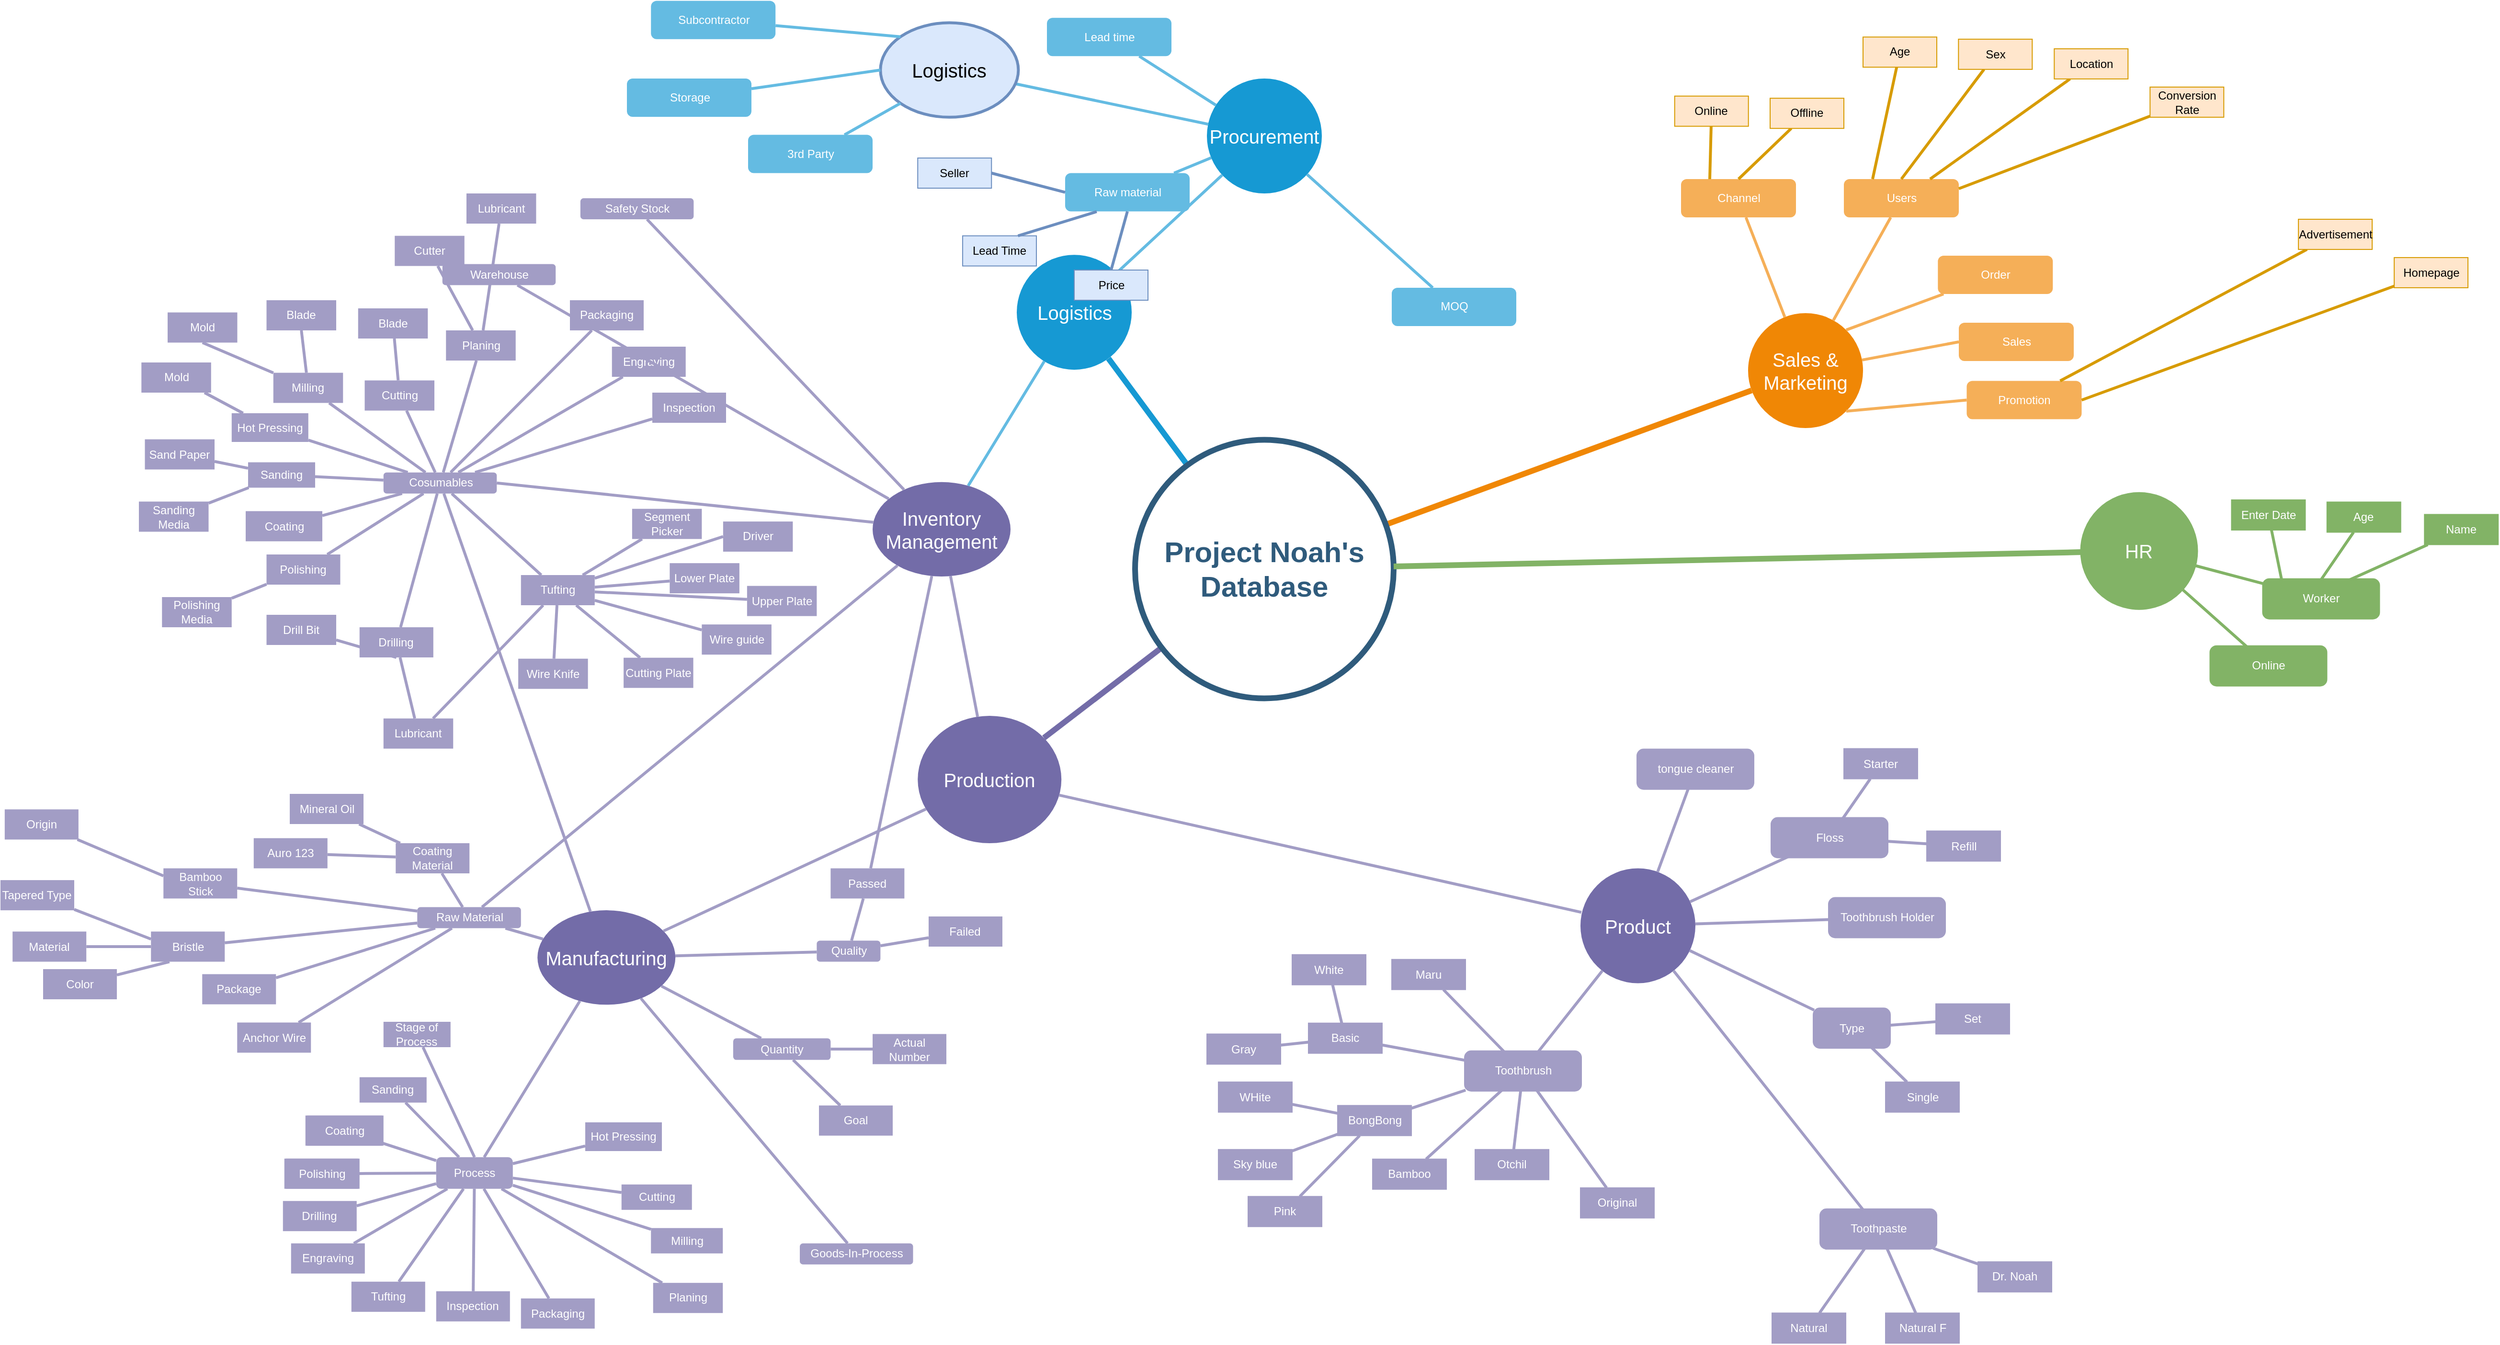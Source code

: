 <mxfile version="13.8.0" type="github">
  <diagram id="JHm264D6n0CTIKpVSH6A" name="Page-1">
    <mxGraphModel dx="2426" dy="896" grid="1" gridSize="10" guides="1" tooltips="1" connect="1" arrows="1" fold="1" page="1" pageScale="1" pageWidth="1169" pageHeight="827" math="0" shadow="0">
      <root>
        <mxCell id="0" />
        <mxCell id="1" parent="0" />
        <mxCell id="xJqOEVwWxO4FJfJMlqPR-2" value="Procurement" style="ellipse;whiteSpace=wrap;html=1;shadow=0;fontFamily=Helvetica;fontSize=20;fontColor=#FFFFFF;align=center;strokeWidth=3;fillColor=#1699D3;strokeColor=none;" vertex="1" parent="1">
          <mxGeometry x="1335" y="295" width="120" height="120" as="geometry" />
        </mxCell>
        <mxCell id="xJqOEVwWxO4FJfJMlqPR-3" value="Sales &amp;amp; Marketing" style="ellipse;whiteSpace=wrap;html=1;shadow=0;fontFamily=Helvetica;fontSize=20;fontColor=#FFFFFF;align=center;strokeWidth=3;fillColor=#F08705;strokeColor=none;gradientColor=none;" vertex="1" parent="1">
          <mxGeometry x="1900" y="540" width="120" height="120" as="geometry" />
        </mxCell>
        <mxCell id="xJqOEVwWxO4FJfJMlqPR-4" style="edgeStyle=none;orthogonalLoop=1;jettySize=auto;html=1;endArrow=none;strokeWidth=3;strokeColor=#A29DC5;" edge="1" parent="1" source="xJqOEVwWxO4FJfJMlqPR-6" target="xJqOEVwWxO4FJfJMlqPR-195">
          <mxGeometry relative="1" as="geometry" />
        </mxCell>
        <mxCell id="xJqOEVwWxO4FJfJMlqPR-5" style="edgeStyle=none;orthogonalLoop=1;jettySize=auto;html=1;endArrow=none;strokeWidth=3;strokeColor=#A29DC5;" edge="1" parent="1" source="xJqOEVwWxO4FJfJMlqPR-6" target="xJqOEVwWxO4FJfJMlqPR-206">
          <mxGeometry relative="1" as="geometry">
            <mxPoint x="1825" y="1212.75" as="sourcePoint" />
          </mxGeometry>
        </mxCell>
        <mxCell id="xJqOEVwWxO4FJfJMlqPR-6" value="Product" style="ellipse;whiteSpace=wrap;html=1;shadow=0;fontFamily=Helvetica;fontSize=20;fontColor=#FFFFFF;align=center;strokeWidth=3;fillColor=#736CA8;strokeColor=none;" vertex="1" parent="1">
          <mxGeometry x="1725" y="1119.75" width="120" height="120" as="geometry" />
        </mxCell>
        <mxCell id="xJqOEVwWxO4FJfJMlqPR-8" style="endArrow=none;strokeWidth=6;strokeColor=#1699D3;html=1;" edge="1" parent="1" source="xJqOEVwWxO4FJfJMlqPR-51" target="xJqOEVwWxO4FJfJMlqPR-232">
          <mxGeometry relative="1" as="geometry" />
        </mxCell>
        <mxCell id="xJqOEVwWxO4FJfJMlqPR-9" style="endArrow=none;strokeWidth=6;strokeColor=#f08705;html=1;" edge="1" parent="1" source="xJqOEVwWxO4FJfJMlqPR-51" target="xJqOEVwWxO4FJfJMlqPR-3">
          <mxGeometry relative="1" as="geometry" />
        </mxCell>
        <mxCell id="xJqOEVwWxO4FJfJMlqPR-11" style="endArrow=none;strokeWidth=6;strokeColor=#736CA8;html=1;" edge="1" parent="1" source="xJqOEVwWxO4FJfJMlqPR-51" target="xJqOEVwWxO4FJfJMlqPR-52">
          <mxGeometry relative="1" as="geometry" />
        </mxCell>
        <mxCell id="xJqOEVwWxO4FJfJMlqPR-12" value="Raw material" style="rounded=1;fillColor=#64BBE2;strokeColor=none;strokeWidth=3;shadow=0;html=1;fontColor=#FFFFFF;" vertex="1" parent="1">
          <mxGeometry x="1187" y="393.77" width="130" height="40" as="geometry" />
        </mxCell>
        <mxCell id="xJqOEVwWxO4FJfJMlqPR-13" value="MOQ" style="rounded=1;fillColor=#64BBE2;strokeColor=none;strokeWidth=3;shadow=0;html=1;fontColor=#FFFFFF;" vertex="1" parent="1">
          <mxGeometry x="1528" y="513.46" width="130" height="40" as="geometry" />
        </mxCell>
        <mxCell id="xJqOEVwWxO4FJfJMlqPR-21" value="" style="edgeStyle=none;endArrow=none;strokeWidth=3;strokeColor=#64BBE2;html=1;" edge="1" parent="1" source="xJqOEVwWxO4FJfJMlqPR-2" target="xJqOEVwWxO4FJfJMlqPR-12">
          <mxGeometry x="590" y="80" width="100" height="100" as="geometry">
            <mxPoint x="590" y="180" as="sourcePoint" />
            <mxPoint x="690" y="80" as="targetPoint" />
          </mxGeometry>
        </mxCell>
        <mxCell id="xJqOEVwWxO4FJfJMlqPR-23" value="" style="edgeStyle=none;endArrow=none;strokeWidth=3;strokeColor=#64BBE2;html=1;" edge="1" parent="1" source="xJqOEVwWxO4FJfJMlqPR-2" target="xJqOEVwWxO4FJfJMlqPR-13">
          <mxGeometry x="590" y="80" width="100" height="100" as="geometry">
            <mxPoint x="590" y="180" as="sourcePoint" />
            <mxPoint x="690" y="80" as="targetPoint" />
          </mxGeometry>
        </mxCell>
        <mxCell id="xJqOEVwWxO4FJfJMlqPR-24" value="" style="edgeStyle=none;endArrow=none;strokeWidth=3;strokeColor=#64BBE2;html=1;" edge="1" parent="1" source="xJqOEVwWxO4FJfJMlqPR-2" target="YOKvFycXwde4ZtzR-kjh-38">
          <mxGeometry x="590" y="80" width="100" height="100" as="geometry">
            <mxPoint x="590" y="180" as="sourcePoint" />
            <mxPoint x="1260" y="328" as="targetPoint" />
          </mxGeometry>
        </mxCell>
        <mxCell id="xJqOEVwWxO4FJfJMlqPR-31" value="Users" style="rounded=1;fillColor=#f5af58;strokeColor=none;strokeWidth=3;shadow=0;html=1;fontColor=#FFFFFF;" vertex="1" parent="1">
          <mxGeometry x="2000" y="400" width="120" height="40" as="geometry" />
        </mxCell>
        <mxCell id="xJqOEVwWxO4FJfJMlqPR-32" value="Channel" style="rounded=1;fillColor=#f5af58;strokeColor=none;strokeWidth=3;shadow=0;html=1;fontColor=#FFFFFF;" vertex="1" parent="1">
          <mxGeometry x="1830" y="400" width="120" height="40" as="geometry" />
        </mxCell>
        <mxCell id="xJqOEVwWxO4FJfJMlqPR-33" value="" style="edgeStyle=none;endArrow=none;strokeWidth=3;strokeColor=#F5AF58;html=1;" edge="1" parent="1" source="xJqOEVwWxO4FJfJMlqPR-3" target="xJqOEVwWxO4FJfJMlqPR-31">
          <mxGeometry x="800" y="320" width="100" height="100" as="geometry">
            <mxPoint x="800" y="420" as="sourcePoint" />
            <mxPoint x="900" y="320" as="targetPoint" />
          </mxGeometry>
        </mxCell>
        <mxCell id="xJqOEVwWxO4FJfJMlqPR-34" value="" style="edgeStyle=none;endArrow=none;strokeWidth=3;strokeColor=#F5AF58;html=1;" edge="1" parent="1" source="xJqOEVwWxO4FJfJMlqPR-3" target="xJqOEVwWxO4FJfJMlqPR-32">
          <mxGeometry x="800" y="320" width="100" height="100" as="geometry">
            <mxPoint x="800" y="420" as="sourcePoint" />
            <mxPoint x="900" y="320" as="targetPoint" />
          </mxGeometry>
        </mxCell>
        <mxCell id="xJqOEVwWxO4FJfJMlqPR-35" value="tongue cleaner" style="rounded=1;strokeWidth=3;shadow=0;html=1;fontColor=#FFFFFF;strokeColor=#A29DC5;fillColor=#A29DC5;" vertex="1" parent="1">
          <mxGeometry x="1785" y="996.25" width="120" height="40" as="geometry" />
        </mxCell>
        <mxCell id="xJqOEVwWxO4FJfJMlqPR-36" style="edgeStyle=none;orthogonalLoop=1;jettySize=auto;html=1;endArrow=none;strokeWidth=3;strokeColor=#A29DC5;" edge="1" parent="1" source="xJqOEVwWxO4FJfJMlqPR-39" target="xJqOEVwWxO4FJfJMlqPR-202">
          <mxGeometry relative="1" as="geometry" />
        </mxCell>
        <mxCell id="xJqOEVwWxO4FJfJMlqPR-37" style="edgeStyle=none;orthogonalLoop=1;jettySize=auto;html=1;endArrow=none;strokeWidth=3;strokeColor=#A29DC5;" edge="1" parent="1" source="xJqOEVwWxO4FJfJMlqPR-39" target="xJqOEVwWxO4FJfJMlqPR-203">
          <mxGeometry relative="1" as="geometry" />
        </mxCell>
        <mxCell id="xJqOEVwWxO4FJfJMlqPR-38" style="edgeStyle=none;orthogonalLoop=1;jettySize=auto;html=1;endArrow=none;strokeWidth=3;strokeColor=#A29DC5;" edge="1" parent="1" source="xJqOEVwWxO4FJfJMlqPR-39" target="xJqOEVwWxO4FJfJMlqPR-204">
          <mxGeometry relative="1" as="geometry" />
        </mxCell>
        <mxCell id="xJqOEVwWxO4FJfJMlqPR-39" value="Toothpaste" style="rounded=1;strokeWidth=3;shadow=0;html=1;fontColor=#FFFFFF;strokeColor=#A29DC5;fillColor=#A29DC5;" vertex="1" parent="1">
          <mxGeometry x="1976" y="1476.37" width="120" height="40" as="geometry" />
        </mxCell>
        <mxCell id="xJqOEVwWxO4FJfJMlqPR-40" style="edgeStyle=none;orthogonalLoop=1;jettySize=auto;html=1;endArrow=none;strokeWidth=3;strokeColor=#A29DC5;" edge="1" parent="1" source="xJqOEVwWxO4FJfJMlqPR-44" target="xJqOEVwWxO4FJfJMlqPR-184">
          <mxGeometry relative="1" as="geometry" />
        </mxCell>
        <mxCell id="xJqOEVwWxO4FJfJMlqPR-41" style="edgeStyle=none;orthogonalLoop=1;jettySize=auto;html=1;endArrow=none;strokeWidth=3;strokeColor=#A29DC5;" edge="1" parent="1" source="xJqOEVwWxO4FJfJMlqPR-44" target="xJqOEVwWxO4FJfJMlqPR-186">
          <mxGeometry relative="1" as="geometry" />
        </mxCell>
        <mxCell id="xJqOEVwWxO4FJfJMlqPR-42" style="edgeStyle=none;orthogonalLoop=1;jettySize=auto;html=1;endArrow=none;strokeWidth=3;strokeColor=#A29DC5;" edge="1" parent="1" source="xJqOEVwWxO4FJfJMlqPR-44" target="xJqOEVwWxO4FJfJMlqPR-200">
          <mxGeometry relative="1" as="geometry" />
        </mxCell>
        <mxCell id="xJqOEVwWxO4FJfJMlqPR-43" style="edgeStyle=none;orthogonalLoop=1;jettySize=auto;html=1;endArrow=none;strokeWidth=3;strokeColor=#A29DC5;" edge="1" parent="1" source="xJqOEVwWxO4FJfJMlqPR-44" target="xJqOEVwWxO4FJfJMlqPR-201">
          <mxGeometry relative="1" as="geometry" />
        </mxCell>
        <mxCell id="xJqOEVwWxO4FJfJMlqPR-44" value="Toothbrush" style="rounded=1;strokeWidth=3;shadow=0;html=1;fontColor=#FFFFFF;strokeColor=#A29DC5;fillColor=#A29DC5;" vertex="1" parent="1">
          <mxGeometry x="1605" y="1311.37" width="120" height="40" as="geometry" />
        </mxCell>
        <mxCell id="xJqOEVwWxO4FJfJMlqPR-45" value="Toothbrush Holder" style="rounded=1;strokeWidth=3;shadow=0;html=1;fontColor=#FFFFFF;strokeColor=#A29DC5;fillColor=#A29DC5;" vertex="1" parent="1">
          <mxGeometry x="1985" y="1151.25" width="120" height="40" as="geometry" />
        </mxCell>
        <mxCell id="xJqOEVwWxO4FJfJMlqPR-46" value="" style="edgeStyle=none;endArrow=none;strokeWidth=3;html=1;strokeColor=#A29DC5;" edge="1" parent="1" source="xJqOEVwWxO4FJfJMlqPR-6" target="xJqOEVwWxO4FJfJMlqPR-35">
          <mxGeometry x="455" y="1090.62" width="100" height="100" as="geometry">
            <mxPoint x="455" y="1190.62" as="sourcePoint" />
            <mxPoint x="555" y="1090.62" as="targetPoint" />
          </mxGeometry>
        </mxCell>
        <mxCell id="xJqOEVwWxO4FJfJMlqPR-47" value="" style="edgeStyle=none;endArrow=none;strokeWidth=3;html=1;strokeColor=#A29DC5;" edge="1" parent="1" source="xJqOEVwWxO4FJfJMlqPR-6" target="xJqOEVwWxO4FJfJMlqPR-39">
          <mxGeometry x="455" y="1090.62" width="100" height="100" as="geometry">
            <mxPoint x="455" y="1190.62" as="sourcePoint" />
            <mxPoint x="555" y="1090.62" as="targetPoint" />
          </mxGeometry>
        </mxCell>
        <mxCell id="xJqOEVwWxO4FJfJMlqPR-48" value="" style="edgeStyle=none;endArrow=none;strokeWidth=3;html=1;strokeColor=#A29DC5;" edge="1" parent="1" source="xJqOEVwWxO4FJfJMlqPR-6" target="xJqOEVwWxO4FJfJMlqPR-44">
          <mxGeometry x="455" y="1090.62" width="100" height="100" as="geometry">
            <mxPoint x="455" y="1190.62" as="sourcePoint" />
            <mxPoint x="555" y="1090.62" as="targetPoint" />
          </mxGeometry>
        </mxCell>
        <mxCell id="xJqOEVwWxO4FJfJMlqPR-49" value="" style="edgeStyle=none;endArrow=none;strokeWidth=3;html=1;strokeColor=#A29DC5;" edge="1" parent="1" source="xJqOEVwWxO4FJfJMlqPR-6" target="xJqOEVwWxO4FJfJMlqPR-45">
          <mxGeometry x="455" y="1090.62" width="100" height="100" as="geometry">
            <mxPoint x="455" y="1190.62" as="sourcePoint" />
            <mxPoint x="555" y="1090.62" as="targetPoint" />
          </mxGeometry>
        </mxCell>
        <mxCell id="xJqOEVwWxO4FJfJMlqPR-50" style="edgeStyle=orthogonalEdgeStyle;rounded=0;html=1;exitX=0.75;exitY=0;entryX=0.75;entryY=0;startArrow=none;startFill=0;endArrow=block;endFill=1;jettySize=auto;orthogonalLoop=1;strokeWidth=6;fontSize=20;fontColor=#2F5B7C;strokeColor=#A29DC5;" edge="1" parent="1" source="xJqOEVwWxO4FJfJMlqPR-44" target="xJqOEVwWxO4FJfJMlqPR-44">
          <mxGeometry relative="1" as="geometry" />
        </mxCell>
        <mxCell id="xJqOEVwWxO4FJfJMlqPR-51" value="Project Noah&#39;s Database" style="ellipse;whiteSpace=wrap;html=1;shadow=0;fontFamily=Helvetica;fontSize=30;fontColor=#2F5B7C;align=center;strokeColor=#2F5B7C;strokeWidth=6;fillColor=#FFFFFF;fontStyle=1;gradientColor=none;" vertex="1" parent="1">
          <mxGeometry x="1260" y="672.25" width="270" height="270" as="geometry" />
        </mxCell>
        <mxCell id="xJqOEVwWxO4FJfJMlqPR-52" value="Production" style="ellipse;whiteSpace=wrap;html=1;shadow=0;fontFamily=Helvetica;fontSize=20;fontColor=#FFFFFF;align=center;strokeWidth=3;strokeColor=none;fillColor=#736CA8;" vertex="1" parent="1">
          <mxGeometry x="1033.12" y="960.5" width="150" height="133" as="geometry" />
        </mxCell>
        <mxCell id="xJqOEVwWxO4FJfJMlqPR-53" value="Quality" style="rounded=1;fillColor=#a29dc5;strokeColor=none;strokeWidth=3;shadow=0;html=1;fontColor=#FFFFFF;" vertex="1" parent="1">
          <mxGeometry x="927.68" y="1195.25" width="66.5" height="22" as="geometry" />
        </mxCell>
        <mxCell id="xJqOEVwWxO4FJfJMlqPR-54" value="Process" style="rounded=1;strokeColor=none;strokeWidth=3;shadow=0;html=1;fontColor=#FFFFFF;fillColor=#A29DC5;" vertex="1" parent="1">
          <mxGeometry x="530.38" y="1421.37" width="80" height="33" as="geometry" />
        </mxCell>
        <mxCell id="xJqOEVwWxO4FJfJMlqPR-55" value="" style="edgeStyle=none;endArrow=none;strokeWidth=3;strokeColor=#A29DC5;html=1;" edge="1" parent="1" source="xJqOEVwWxO4FJfJMlqPR-212" target="xJqOEVwWxO4FJfJMlqPR-53">
          <mxGeometry x="-1108.63" y="70.37" width="100" height="100" as="geometry">
            <mxPoint x="824.374" y="1240.623" as="sourcePoint" />
            <mxPoint x="-1008.63" y="70.37" as="targetPoint" />
          </mxGeometry>
        </mxCell>
        <mxCell id="xJqOEVwWxO4FJfJMlqPR-56" value="" style="edgeStyle=none;endArrow=none;strokeWidth=3;strokeColor=#A29DC5;html=1;" edge="1" parent="1" source="xJqOEVwWxO4FJfJMlqPR-212" target="xJqOEVwWxO4FJfJMlqPR-54">
          <mxGeometry x="-1291.25" y="137.75" width="100" height="100" as="geometry">
            <mxPoint x="505.702" y="1207.677" as="sourcePoint" />
            <mxPoint x="-1191.25" y="137.75" as="targetPoint" />
          </mxGeometry>
        </mxCell>
        <mxCell id="xJqOEVwWxO4FJfJMlqPR-57" style="edgeStyle=none;rounded=0;html=1;exitX=0.5;exitY=1;endArrow=none;endFill=0;jettySize=auto;orthogonalLoop=1;strokeColor=#736CA8;strokeWidth=2;fillColor=#64bbe2;fontSize=20;fontColor=#23445D;" edge="1" parent="1" source="xJqOEVwWxO4FJfJMlqPR-54" target="xJqOEVwWxO4FJfJMlqPR-54">
          <mxGeometry relative="1" as="geometry" />
        </mxCell>
        <mxCell id="xJqOEVwWxO4FJfJMlqPR-58" value="Planing" style="rounded=0;whiteSpace=wrap;html=1;fillColor=#A29DC5;strokeColor=none;fontColor=#FFFFFF;" vertex="1" parent="1">
          <mxGeometry x="756.87" y="1552.62" width="72.75" height="31.5" as="geometry" />
        </mxCell>
        <mxCell id="xJqOEVwWxO4FJfJMlqPR-59" value="" style="endArrow=none;html=1;strokeColor=#A29DC5;strokeWidth=3;" edge="1" parent="1" source="xJqOEVwWxO4FJfJMlqPR-58" target="xJqOEVwWxO4FJfJMlqPR-54">
          <mxGeometry width="50" height="50" relative="1" as="geometry">
            <mxPoint x="250.38" y="1511.37" as="sourcePoint" />
            <mxPoint x="300.38" y="1461.37" as="targetPoint" />
          </mxGeometry>
        </mxCell>
        <mxCell id="xJqOEVwWxO4FJfJMlqPR-60" value="Cutting" style="rounded=0;whiteSpace=wrap;html=1;fillColor=#A29DC5;strokeColor=none;fontColor=#FFFFFF;" vertex="1" parent="1">
          <mxGeometry x="723.87" y="1449.87" width="73.5" height="26.5" as="geometry" />
        </mxCell>
        <mxCell id="xJqOEVwWxO4FJfJMlqPR-61" value="" style="endArrow=none;html=1;strokeColor=#A29DC5;strokeWidth=3;" edge="1" parent="1" source="xJqOEVwWxO4FJfJMlqPR-60" target="xJqOEVwWxO4FJfJMlqPR-54">
          <mxGeometry width="50" height="50" relative="1" as="geometry">
            <mxPoint x="260.38" y="1521.37" as="sourcePoint" />
            <mxPoint x="438.88" y="1431.37" as="targetPoint" />
          </mxGeometry>
        </mxCell>
        <mxCell id="xJqOEVwWxO4FJfJMlqPR-62" value="Milling" style="rounded=0;whiteSpace=wrap;html=1;fillColor=#A29DC5;strokeColor=none;fontColor=#FFFFFF;" vertex="1" parent="1">
          <mxGeometry x="754.62" y="1495.37" width="75" height="26.5" as="geometry" />
        </mxCell>
        <mxCell id="xJqOEVwWxO4FJfJMlqPR-63" value="" style="endArrow=none;html=1;strokeColor=#A29DC5;strokeWidth=3;" edge="1" parent="1" source="xJqOEVwWxO4FJfJMlqPR-62" target="xJqOEVwWxO4FJfJMlqPR-54">
          <mxGeometry width="50" height="50" relative="1" as="geometry">
            <mxPoint x="270.38" y="1531.37" as="sourcePoint" />
            <mxPoint x="503.964" y="1424.37" as="targetPoint" />
          </mxGeometry>
        </mxCell>
        <mxCell id="xJqOEVwWxO4FJfJMlqPR-64" value="Hot Pressing" style="rounded=0;whiteSpace=wrap;html=1;fillColor=#A29DC5;strokeColor=none;fontColor=#FFFFFF;" vertex="1" parent="1">
          <mxGeometry x="686" y="1384.99" width="80" height="30" as="geometry" />
        </mxCell>
        <mxCell id="xJqOEVwWxO4FJfJMlqPR-65" value="" style="endArrow=none;html=1;strokeColor=#A29DC5;strokeWidth=3;" edge="1" parent="1" source="xJqOEVwWxO4FJfJMlqPR-64" target="xJqOEVwWxO4FJfJMlqPR-54">
          <mxGeometry width="50" height="50" relative="1" as="geometry">
            <mxPoint x="268.88" y="1587.87" as="sourcePoint" />
            <mxPoint x="478.88" y="1493.111" as="targetPoint" />
          </mxGeometry>
        </mxCell>
        <mxCell id="xJqOEVwWxO4FJfJMlqPR-66" value="Sanding" style="rounded=0;whiteSpace=wrap;html=1;fillColor=#A29DC5;strokeColor=none;fontColor=#FFFFFF;" vertex="1" parent="1">
          <mxGeometry x="450.38" y="1337.87" width="70" height="26.5" as="geometry" />
        </mxCell>
        <mxCell id="xJqOEVwWxO4FJfJMlqPR-67" value="" style="endArrow=none;html=1;strokeColor=#A29DC5;strokeWidth=3;" edge="1" parent="1" source="xJqOEVwWxO4FJfJMlqPR-66" target="xJqOEVwWxO4FJfJMlqPR-54">
          <mxGeometry width="50" height="50" relative="1" as="geometry">
            <mxPoint x="445.88" y="1488.348" as="sourcePoint" />
            <mxPoint x="505.582" y="1464.37" as="targetPoint" />
          </mxGeometry>
        </mxCell>
        <mxCell id="xJqOEVwWxO4FJfJMlqPR-68" value="Coating" style="rounded=0;whiteSpace=wrap;html=1;fillColor=#A29DC5;strokeColor=none;fontColor=#FFFFFF;" vertex="1" parent="1">
          <mxGeometry x="393.88" y="1377.87" width="80" height="31.5" as="geometry" />
        </mxCell>
        <mxCell id="xJqOEVwWxO4FJfJMlqPR-69" value="" style="endArrow=none;html=1;strokeColor=#A29DC5;strokeWidth=3;" edge="1" parent="1" source="xJqOEVwWxO4FJfJMlqPR-68" target="xJqOEVwWxO4FJfJMlqPR-54">
          <mxGeometry width="50" height="50" relative="1" as="geometry">
            <mxPoint x="388.88" y="1526.12" as="sourcePoint" />
            <mxPoint x="514.646" y="1464.37" as="targetPoint" />
          </mxGeometry>
        </mxCell>
        <mxCell id="xJqOEVwWxO4FJfJMlqPR-70" value="Polishing" style="rounded=0;whiteSpace=wrap;html=1;fillColor=#A29DC5;strokeColor=none;fontColor=#FFFFFF;" vertex="1" parent="1">
          <mxGeometry x="371.88" y="1422.87" width="77" height="31.5" as="geometry" />
        </mxCell>
        <mxCell id="xJqOEVwWxO4FJfJMlqPR-71" value="" style="endArrow=none;html=1;strokeColor=#A29DC5;strokeWidth=3;" edge="1" parent="1" source="xJqOEVwWxO4FJfJMlqPR-70" target="xJqOEVwWxO4FJfJMlqPR-54">
          <mxGeometry width="50" height="50" relative="1" as="geometry">
            <mxPoint x="398.88" y="1536.12" as="sourcePoint" />
            <mxPoint x="556.852" y="1464.37" as="targetPoint" />
          </mxGeometry>
        </mxCell>
        <mxCell id="xJqOEVwWxO4FJfJMlqPR-72" value="Drilling" style="rounded=0;whiteSpace=wrap;html=1;fillColor=#A29DC5;strokeColor=none;fontColor=#FFFFFF;" vertex="1" parent="1">
          <mxGeometry x="370.38" y="1467.12" width="77" height="31.5" as="geometry" />
        </mxCell>
        <mxCell id="xJqOEVwWxO4FJfJMlqPR-73" value="Engraving" style="rounded=0;whiteSpace=wrap;html=1;fillColor=#A29DC5;strokeColor=none;fontColor=#FFFFFF;" vertex="1" parent="1">
          <mxGeometry x="378.88" y="1511.37" width="77" height="31.5" as="geometry" />
        </mxCell>
        <mxCell id="xJqOEVwWxO4FJfJMlqPR-74" value="Tufting" style="rounded=0;whiteSpace=wrap;html=1;fillColor=#A29DC5;strokeColor=none;fontColor=#FFFFFF;" vertex="1" parent="1">
          <mxGeometry x="441.88" y="1551.37" width="77" height="31.5" as="geometry" />
        </mxCell>
        <mxCell id="xJqOEVwWxO4FJfJMlqPR-75" value="" style="endArrow=none;html=1;strokeColor=#A29DC5;strokeWidth=3;" edge="1" parent="1" source="xJqOEVwWxO4FJfJMlqPR-72" target="xJqOEVwWxO4FJfJMlqPR-54">
          <mxGeometry width="50" height="50" relative="1" as="geometry">
            <mxPoint x="458.88" y="1448.44" as="sourcePoint" />
            <mxPoint x="540.38" y="1448.057" as="targetPoint" />
          </mxGeometry>
        </mxCell>
        <mxCell id="xJqOEVwWxO4FJfJMlqPR-76" value="" style="endArrow=none;html=1;strokeColor=#A29DC5;strokeWidth=3;" edge="1" parent="1" source="xJqOEVwWxO4FJfJMlqPR-73" target="xJqOEVwWxO4FJfJMlqPR-54">
          <mxGeometry width="50" height="50" relative="1" as="geometry">
            <mxPoint x="457.38" y="1482.142" as="sourcePoint" />
            <mxPoint x="540.38" y="1459.016" as="targetPoint" />
          </mxGeometry>
        </mxCell>
        <mxCell id="xJqOEVwWxO4FJfJMlqPR-77" value="" style="endArrow=none;html=1;strokeColor=#A29DC5;strokeWidth=3;" edge="1" parent="1" source="xJqOEVwWxO4FJfJMlqPR-74" target="xJqOEVwWxO4FJfJMlqPR-54">
          <mxGeometry width="50" height="50" relative="1" as="geometry">
            <mxPoint x="467.38" y="1492.142" as="sourcePoint" />
            <mxPoint x="550.38" y="1469.016" as="targetPoint" />
          </mxGeometry>
        </mxCell>
        <mxCell id="xJqOEVwWxO4FJfJMlqPR-78" value="Inspection" style="rounded=0;whiteSpace=wrap;html=1;fillColor=#A29DC5;strokeColor=none;fontColor=#FFFFFF;" vertex="1" parent="1">
          <mxGeometry x="530.38" y="1561.37" width="77" height="31.5" as="geometry" />
        </mxCell>
        <mxCell id="xJqOEVwWxO4FJfJMlqPR-79" value="Packaging" style="rounded=0;whiteSpace=wrap;html=1;fillColor=#A29DC5;strokeColor=none;fontColor=#FFFFFF;" vertex="1" parent="1">
          <mxGeometry x="618.88" y="1568.87" width="77" height="31.5" as="geometry" />
        </mxCell>
        <mxCell id="xJqOEVwWxO4FJfJMlqPR-80" value="" style="endArrow=none;html=1;strokeColor=#A29DC5;strokeWidth=3;" edge="1" parent="1" source="xJqOEVwWxO4FJfJMlqPR-78" target="xJqOEVwWxO4FJfJMlqPR-54">
          <mxGeometry width="50" height="50" relative="1" as="geometry">
            <mxPoint x="501.347" y="1561.37" as="sourcePoint" />
            <mxPoint x="568.891" y="1464.37" as="targetPoint" />
          </mxGeometry>
        </mxCell>
        <mxCell id="xJqOEVwWxO4FJfJMlqPR-81" value="" style="endArrow=none;html=1;strokeColor=#A29DC5;strokeWidth=3;" edge="1" parent="1" source="xJqOEVwWxO4FJfJMlqPR-79" target="xJqOEVwWxO4FJfJMlqPR-54">
          <mxGeometry width="50" height="50" relative="1" as="geometry">
            <mxPoint x="579.05" y="1571.37" as="sourcePoint" />
            <mxPoint x="580.202" y="1464.37" as="targetPoint" />
          </mxGeometry>
        </mxCell>
        <mxCell id="xJqOEVwWxO4FJfJMlqPR-82" value="Quantity" style="rounded=1;fillColor=#a29dc5;strokeColor=none;strokeWidth=3;shadow=0;html=1;fontColor=#FFFFFF;" vertex="1" parent="1">
          <mxGeometry x="840.43" y="1297.19" width="101.75" height="22.62" as="geometry" />
        </mxCell>
        <mxCell id="xJqOEVwWxO4FJfJMlqPR-83" value="" style="edgeStyle=none;endArrow=none;strokeWidth=3;strokeColor=#A29DC5;html=1;" edge="1" parent="1" source="xJqOEVwWxO4FJfJMlqPR-212" target="xJqOEVwWxO4FJfJMlqPR-82">
          <mxGeometry x="-1098.63" y="80.37" width="100" height="100" as="geometry">
            <mxPoint x="828.24" y="1224.397" as="sourcePoint" />
            <mxPoint x="835.643" y="1266.37" as="targetPoint" />
          </mxGeometry>
        </mxCell>
        <mxCell id="xJqOEVwWxO4FJfJMlqPR-84" value="&lt;span&gt;Passed&lt;/span&gt;" style="rounded=0;whiteSpace=wrap;html=1;fillColor=#A29DC5;strokeColor=none;fontColor=#FFFFFF;" vertex="1" parent="1">
          <mxGeometry x="942.18" y="1119.75" width="77" height="31.5" as="geometry" />
        </mxCell>
        <mxCell id="xJqOEVwWxO4FJfJMlqPR-85" value="Failed" style="rounded=0;whiteSpace=wrap;html=1;fillColor=#A29DC5;strokeColor=none;fontColor=#FFFFFF;" vertex="1" parent="1">
          <mxGeometry x="1044.49" y="1170.0" width="77" height="31.5" as="geometry" />
        </mxCell>
        <mxCell id="xJqOEVwWxO4FJfJMlqPR-86" value="" style="endArrow=none;html=1;strokeColor=#A29DC5;strokeWidth=3;" edge="1" parent="1" source="xJqOEVwWxO4FJfJMlqPR-84" target="xJqOEVwWxO4FJfJMlqPR-53">
          <mxGeometry width="50" height="50" relative="1" as="geometry">
            <mxPoint x="1083.783" y="1506.74" as="sourcePoint" />
            <mxPoint x="1015.902" y="1392.24" as="targetPoint" />
          </mxGeometry>
        </mxCell>
        <mxCell id="xJqOEVwWxO4FJfJMlqPR-87" value="" style="endArrow=none;html=1;strokeColor=#A29DC5;strokeWidth=3;" edge="1" parent="1" source="xJqOEVwWxO4FJfJMlqPR-85" target="xJqOEVwWxO4FJfJMlqPR-53">
          <mxGeometry width="50" height="50" relative="1" as="geometry">
            <mxPoint x="1180.566" y="1555.74" as="sourcePoint" />
            <mxPoint x="1204.453" y="1541.24" as="targetPoint" />
          </mxGeometry>
        </mxCell>
        <mxCell id="xJqOEVwWxO4FJfJMlqPR-88" value="&lt;span&gt;Actual Number&lt;/span&gt;" style="rounded=0;whiteSpace=wrap;html=1;fillColor=#A29DC5;strokeColor=none;fontColor=#FFFFFF;" vertex="1" parent="1">
          <mxGeometry x="986" y="1292.75" width="77" height="31.5" as="geometry" />
        </mxCell>
        <mxCell id="xJqOEVwWxO4FJfJMlqPR-89" value="Goal" style="rounded=0;whiteSpace=wrap;html=1;strokeColor=none;fontColor=#FFFFFF;fillColor=#A29DC5;" vertex="1" parent="1">
          <mxGeometry x="930" y="1367.37" width="77" height="31.5" as="geometry" />
        </mxCell>
        <mxCell id="xJqOEVwWxO4FJfJMlqPR-90" value="" style="endArrow=none;html=1;strokeColor=#A29DC5;strokeWidth=3;" edge="1" parent="1" source="xJqOEVwWxO4FJfJMlqPR-88" target="xJqOEVwWxO4FJfJMlqPR-82">
          <mxGeometry width="50" height="50" relative="1" as="geometry">
            <mxPoint x="1103.783" y="1338.12" as="sourcePoint" />
            <mxPoint x="1200.003" y="1362.62" as="targetPoint" />
          </mxGeometry>
        </mxCell>
        <mxCell id="xJqOEVwWxO4FJfJMlqPR-91" value="" style="endArrow=none;html=1;strokeColor=#A29DC5;strokeWidth=3;" edge="1" parent="1" source="xJqOEVwWxO4FJfJMlqPR-89" target="xJqOEVwWxO4FJfJMlqPR-82">
          <mxGeometry width="50" height="50" relative="1" as="geometry">
            <mxPoint x="1200.566" y="1387.12" as="sourcePoint" />
            <mxPoint x="1231.757" y="1362.62" as="targetPoint" />
          </mxGeometry>
        </mxCell>
        <mxCell id="xJqOEVwWxO4FJfJMlqPR-93" value="" style="edgeStyle=none;endArrow=none;strokeWidth=3;html=1;entryX=0.008;entryY=0.383;entryDx=0;entryDy=0;entryPerimeter=0;strokeColor=#A29DC5;" edge="1" parent="1" source="xJqOEVwWxO4FJfJMlqPR-52" target="xJqOEVwWxO4FJfJMlqPR-6">
          <mxGeometry x="-1098.63" y="80.37" width="100" height="100" as="geometry">
            <mxPoint x="806.997" y="1265.477" as="sourcePoint" />
            <mxPoint x="1680" y="1150" as="targetPoint" />
          </mxGeometry>
        </mxCell>
        <mxCell id="xJqOEVwWxO4FJfJMlqPR-96" value="Goods-In-Process" style="rounded=1;fillColor=#a29dc5;strokeColor=none;strokeWidth=3;shadow=0;html=1;fontColor=#FFFFFF;" vertex="1" parent="1">
          <mxGeometry x="910" y="1511.37" width="118.25" height="22" as="geometry" />
        </mxCell>
        <mxCell id="xJqOEVwWxO4FJfJMlqPR-97" value="" style="edgeStyle=none;endArrow=none;strokeWidth=3;strokeColor=#A29DC5;html=1;" edge="1" parent="1" source="xJqOEVwWxO4FJfJMlqPR-212" target="xJqOEVwWxO4FJfJMlqPR-96">
          <mxGeometry x="-1171.75" y="65.5" width="100" height="100" as="geometry">
            <mxPoint x="715.115" y="1202.587" as="sourcePoint" />
            <mxPoint x="763.48" y="1314" as="targetPoint" />
          </mxGeometry>
        </mxCell>
        <mxCell id="xJqOEVwWxO4FJfJMlqPR-226" style="edgeStyle=none;orthogonalLoop=1;jettySize=auto;html=1;endArrow=none;strokeColor=#A29DC5;strokeWidth=3;" edge="1" parent="1" source="xJqOEVwWxO4FJfJMlqPR-98" target="xJqOEVwWxO4FJfJMlqPR-214">
          <mxGeometry relative="1" as="geometry" />
        </mxCell>
        <mxCell id="xJqOEVwWxO4FJfJMlqPR-98" value="Raw Material" style="rounded=1;fillColor=#a29dc5;strokeColor=none;strokeWidth=3;shadow=0;html=1;fontColor=#FFFFFF;" vertex="1" parent="1">
          <mxGeometry x="510.63" y="1160.25" width="108.25" height="22" as="geometry" />
        </mxCell>
        <mxCell id="xJqOEVwWxO4FJfJMlqPR-99" value="" style="edgeStyle=none;endArrow=none;strokeWidth=3;strokeColor=#A29DC5;html=1;" edge="1" parent="1" source="xJqOEVwWxO4FJfJMlqPR-212" target="xJqOEVwWxO4FJfJMlqPR-98">
          <mxGeometry x="-1161.75" y="75.5" width="100" height="100" as="geometry">
            <mxPoint x="715.006" y="1202.624" as="sourcePoint" />
            <mxPoint x="760.897" y="1309.5" as="targetPoint" />
          </mxGeometry>
        </mxCell>
        <mxCell id="xJqOEVwWxO4FJfJMlqPR-100" value="Bamboo&lt;br&gt;Stick" style="rounded=0;whiteSpace=wrap;html=1;fillColor=#A29DC5;strokeColor=none;fontColor=#FFFFFF;" vertex="1" parent="1">
          <mxGeometry x="245.63" y="1119.75" width="77" height="31.5" as="geometry" />
        </mxCell>
        <mxCell id="xJqOEVwWxO4FJfJMlqPR-101" value="Bristle" style="rounded=0;whiteSpace=wrap;html=1;fillColor=#A29DC5;strokeColor=none;fontColor=#FFFFFF;" vertex="1" parent="1">
          <mxGeometry x="232.63" y="1185.75" width="77" height="31.5" as="geometry" />
        </mxCell>
        <mxCell id="xJqOEVwWxO4FJfJMlqPR-102" value="Package" style="rounded=0;whiteSpace=wrap;html=1;fillColor=#A29DC5;strokeColor=none;fontColor=#FFFFFF;" vertex="1" parent="1">
          <mxGeometry x="286.13" y="1230.25" width="77" height="31.5" as="geometry" />
        </mxCell>
        <mxCell id="xJqOEVwWxO4FJfJMlqPR-103" value="Anchor Wire" style="rounded=0;whiteSpace=wrap;html=1;fillColor=#A29DC5;strokeColor=none;fontColor=#FFFFFF;" vertex="1" parent="1">
          <mxGeometry x="322.63" y="1280.75" width="77" height="31.5" as="geometry" />
        </mxCell>
        <mxCell id="xJqOEVwWxO4FJfJMlqPR-104" value="Coating Material" style="rounded=0;whiteSpace=wrap;html=1;fillColor=#A29DC5;strokeColor=none;fontColor=#FFFFFF;" vertex="1" parent="1">
          <mxGeometry x="488.13" y="1093.5" width="77" height="31.5" as="geometry" />
        </mxCell>
        <mxCell id="xJqOEVwWxO4FJfJMlqPR-105" value="" style="edgeStyle=none;endArrow=none;strokeWidth=3;strokeColor=#A29DC5;html=1;" edge="1" parent="1" source="xJqOEVwWxO4FJfJMlqPR-98" target="xJqOEVwWxO4FJfJMlqPR-100">
          <mxGeometry x="-1417.37" y="-98.75" width="100" height="100" as="geometry">
            <mxPoint x="419.632" y="1022.697" as="sourcePoint" />
            <mxPoint x="412.268" y="1178.25" as="targetPoint" />
          </mxGeometry>
        </mxCell>
        <mxCell id="xJqOEVwWxO4FJfJMlqPR-106" value="" style="edgeStyle=none;endArrow=none;strokeWidth=3;strokeColor=#A29DC5;html=1;" edge="1" parent="1" source="xJqOEVwWxO4FJfJMlqPR-98" target="xJqOEVwWxO4FJfJMlqPR-101">
          <mxGeometry x="-1528.87" y="24.68" width="100" height="100" as="geometry">
            <mxPoint x="260.681" y="1291.68" as="sourcePoint" />
            <mxPoint x="211.13" y="1273.25" as="targetPoint" />
          </mxGeometry>
        </mxCell>
        <mxCell id="xJqOEVwWxO4FJfJMlqPR-107" value="" style="edgeStyle=none;endArrow=none;strokeWidth=3;strokeColor=#A29DC5;html=1;" edge="1" parent="1" source="xJqOEVwWxO4FJfJMlqPR-98" target="xJqOEVwWxO4FJfJMlqPR-102">
          <mxGeometry x="-1397.37" y="-78.75" width="100" height="100" as="geometry">
            <mxPoint x="392.181" y="1188.25" as="sourcePoint" />
            <mxPoint x="342.63" y="1169.82" as="targetPoint" />
          </mxGeometry>
        </mxCell>
        <mxCell id="xJqOEVwWxO4FJfJMlqPR-108" value="" style="edgeStyle=none;endArrow=none;strokeWidth=3;strokeColor=#A29DC5;html=1;" edge="1" parent="1" source="xJqOEVwWxO4FJfJMlqPR-104" target="xJqOEVwWxO4FJfJMlqPR-98">
          <mxGeometry x="-1387.37" y="-68.75" width="100" height="100" as="geometry">
            <mxPoint x="402.181" y="1198.25" as="sourcePoint" />
            <mxPoint x="352.63" y="1179.82" as="targetPoint" />
          </mxGeometry>
        </mxCell>
        <mxCell id="xJqOEVwWxO4FJfJMlqPR-109" value="" style="edgeStyle=none;endArrow=none;strokeWidth=3;strokeColor=#A29DC5;html=1;" edge="1" parent="1" source="xJqOEVwWxO4FJfJMlqPR-98" target="xJqOEVwWxO4FJfJMlqPR-103">
          <mxGeometry x="-1377.37" y="-58.75" width="100" height="100" as="geometry">
            <mxPoint x="412.181" y="1208.25" as="sourcePoint" />
            <mxPoint x="362.63" y="1189.82" as="targetPoint" />
          </mxGeometry>
        </mxCell>
        <mxCell id="xJqOEVwWxO4FJfJMlqPR-110" style="edgeStyle=none;orthogonalLoop=1;jettySize=auto;html=1;endArrow=none;strokeColor=#A29DC5;strokeWidth=3;" edge="1" parent="1" source="xJqOEVwWxO4FJfJMlqPR-114" target="xJqOEVwWxO4FJfJMlqPR-155">
          <mxGeometry relative="1" as="geometry" />
        </mxCell>
        <mxCell id="xJqOEVwWxO4FJfJMlqPR-111" style="edgeStyle=none;orthogonalLoop=1;jettySize=auto;html=1;endArrow=none;strokeColor=#A29DC5;strokeWidth=3;" edge="1" parent="1" source="xJqOEVwWxO4FJfJMlqPR-114" target="xJqOEVwWxO4FJfJMlqPR-153">
          <mxGeometry relative="1" as="geometry" />
        </mxCell>
        <mxCell id="xJqOEVwWxO4FJfJMlqPR-112" style="edgeStyle=none;orthogonalLoop=1;jettySize=auto;html=1;endArrow=none;strokeColor=#A29DC5;strokeWidth=3;" edge="1" parent="1" source="xJqOEVwWxO4FJfJMlqPR-114" target="xJqOEVwWxO4FJfJMlqPR-148">
          <mxGeometry relative="1" as="geometry" />
        </mxCell>
        <mxCell id="xJqOEVwWxO4FJfJMlqPR-113" style="edgeStyle=none;orthogonalLoop=1;jettySize=auto;html=1;endArrow=none;strokeColor=#A29DC5;strokeWidth=3;" edge="1" parent="1" source="xJqOEVwWxO4FJfJMlqPR-114" target="xJqOEVwWxO4FJfJMlqPR-149">
          <mxGeometry relative="1" as="geometry" />
        </mxCell>
        <mxCell id="xJqOEVwWxO4FJfJMlqPR-225" style="edgeStyle=none;orthogonalLoop=1;jettySize=auto;html=1;exitX=1;exitY=0.5;exitDx=0;exitDy=0;endArrow=none;strokeColor=#A29DC5;strokeWidth=3;" edge="1" parent="1" source="xJqOEVwWxO4FJfJMlqPR-114" target="xJqOEVwWxO4FJfJMlqPR-214">
          <mxGeometry relative="1" as="geometry" />
        </mxCell>
        <mxCell id="xJqOEVwWxO4FJfJMlqPR-114" value="Cosumables" style="rounded=1;fillColor=#a29dc5;strokeColor=none;strokeWidth=3;shadow=0;html=1;fontColor=#FFFFFF;" vertex="1" parent="1">
          <mxGeometry x="475.38" y="706.33" width="118.25" height="22" as="geometry" />
        </mxCell>
        <mxCell id="xJqOEVwWxO4FJfJMlqPR-115" value="" style="edgeStyle=none;endArrow=none;strokeWidth=3;strokeColor=#A29DC5;html=1;" edge="1" parent="1" source="xJqOEVwWxO4FJfJMlqPR-212" target="xJqOEVwWxO4FJfJMlqPR-114">
          <mxGeometry x="-1171.75" y="65.5" width="100" height="100" as="geometry">
            <mxPoint x="759.667" y="1120.192" as="sourcePoint" />
            <mxPoint x="864.547" y="1090.12" as="targetPoint" />
          </mxGeometry>
        </mxCell>
        <mxCell id="xJqOEVwWxO4FJfJMlqPR-116" value="Auro 123" style="rounded=0;whiteSpace=wrap;html=1;fillColor=#A29DC5;strokeColor=none;fontColor=#FFFFFF;" vertex="1" parent="1">
          <mxGeometry x="339.88" y="1088.25" width="77" height="31.5" as="geometry" />
        </mxCell>
        <mxCell id="xJqOEVwWxO4FJfJMlqPR-117" value="Mineral Oil" style="rounded=0;whiteSpace=wrap;html=1;fillColor=#A29DC5;strokeColor=none;fontColor=#FFFFFF;" vertex="1" parent="1">
          <mxGeometry x="377.51" y="1042" width="77" height="31.5" as="geometry" />
        </mxCell>
        <mxCell id="xJqOEVwWxO4FJfJMlqPR-118" value="" style="edgeStyle=none;endArrow=none;strokeWidth=3;strokeColor=#A29DC5;html=1;" edge="1" parent="1" source="xJqOEVwWxO4FJfJMlqPR-116" target="xJqOEVwWxO4FJfJMlqPR-104">
          <mxGeometry x="-1377.37" y="-58.75" width="100" height="100" as="geometry">
            <mxPoint x="470.905" y="1234.75" as="sourcePoint" />
            <mxPoint x="426.055" y="1200.25" as="targetPoint" />
          </mxGeometry>
        </mxCell>
        <mxCell id="xJqOEVwWxO4FJfJMlqPR-119" value="" style="edgeStyle=none;endArrow=none;strokeWidth=3;strokeColor=#A29DC5;html=1;" edge="1" parent="1" source="xJqOEVwWxO4FJfJMlqPR-117" target="xJqOEVwWxO4FJfJMlqPR-104">
          <mxGeometry x="-1460.49" y="-59.37" width="100" height="100" as="geometry">
            <mxPoint x="404.906" y="1292.63" as="sourcePoint" />
            <mxPoint x="400.244" y="1255.63" as="targetPoint" />
          </mxGeometry>
        </mxCell>
        <mxCell id="xJqOEVwWxO4FJfJMlqPR-120" style="edgeStyle=none;orthogonalLoop=1;jettySize=auto;html=1;endArrow=none;strokeColor=#A29DC5;strokeWidth=3;" edge="1" parent="1" source="xJqOEVwWxO4FJfJMlqPR-121" target="xJqOEVwWxO4FJfJMlqPR-171">
          <mxGeometry relative="1" as="geometry" />
        </mxCell>
        <mxCell id="xJqOEVwWxO4FJfJMlqPR-121" value="Planing" style="rounded=0;whiteSpace=wrap;html=1;fillColor=#A29DC5;strokeColor=none;fontColor=#FFFFFF;" vertex="1" parent="1">
          <mxGeometry x="540.62" y="558" width="72.75" height="31.5" as="geometry" />
        </mxCell>
        <mxCell id="xJqOEVwWxO4FJfJMlqPR-122" value="" style="edgeStyle=none;endArrow=none;strokeWidth=3;strokeColor=#A29DC5;html=1;" edge="1" parent="1" source="xJqOEVwWxO4FJfJMlqPR-121" target="xJqOEVwWxO4FJfJMlqPR-114">
          <mxGeometry x="-1359.75" y="-163" width="100" height="100" as="geometry">
            <mxPoint x="524.441" y="842.812" as="sourcePoint" />
            <mxPoint x="589.761" y="730" as="targetPoint" />
          </mxGeometry>
        </mxCell>
        <mxCell id="xJqOEVwWxO4FJfJMlqPR-123" value="Cutter" style="rounded=0;whiteSpace=wrap;html=1;fillColor=#A29DC5;strokeColor=none;fontColor=#FFFFFF;" vertex="1" parent="1">
          <mxGeometry x="487.12" y="459.25" width="72.75" height="31.5" as="geometry" />
        </mxCell>
        <mxCell id="xJqOEVwWxO4FJfJMlqPR-124" value="" style="edgeStyle=none;endArrow=none;strokeWidth=3;strokeColor=#A29DC5;html=1;" edge="1" parent="1" source="xJqOEVwWxO4FJfJMlqPR-123" target="xJqOEVwWxO4FJfJMlqPR-121">
          <mxGeometry x="-1389.25" y="-157.75" width="100" height="100" as="geometry">
            <mxPoint x="642.479" y="658.25" as="sourcePoint" />
            <mxPoint x="573.489" y="703.25" as="targetPoint" />
          </mxGeometry>
        </mxCell>
        <mxCell id="xJqOEVwWxO4FJfJMlqPR-125" value="Cutting" style="rounded=0;whiteSpace=wrap;html=1;fillColor=#A29DC5;strokeColor=none;fontColor=#FFFFFF;" vertex="1" parent="1">
          <mxGeometry x="455.75" y="610.25" width="72.75" height="31.5" as="geometry" />
        </mxCell>
        <mxCell id="xJqOEVwWxO4FJfJMlqPR-126" value="" style="edgeStyle=none;endArrow=none;strokeWidth=3;strokeColor=#A29DC5;html=1;" edge="1" parent="1" source="xJqOEVwWxO4FJfJMlqPR-125" target="xJqOEVwWxO4FJfJMlqPR-114">
          <mxGeometry x="-1349.75" y="-153" width="100" height="100" as="geometry">
            <mxPoint x="672.75" y="691.707" as="sourcePoint" />
            <mxPoint x="627.007" y="708" as="targetPoint" />
          </mxGeometry>
        </mxCell>
        <mxCell id="xJqOEVwWxO4FJfJMlqPR-127" value="Blade" style="rounded=0;whiteSpace=wrap;html=1;fillColor=#A29DC5;strokeColor=none;fontColor=#FFFFFF;" vertex="1" parent="1">
          <mxGeometry x="448.88" y="535" width="72.75" height="31.5" as="geometry" />
        </mxCell>
        <mxCell id="xJqOEVwWxO4FJfJMlqPR-128" value="" style="edgeStyle=none;endArrow=none;strokeWidth=3;strokeColor=#A29DC5;html=1;" edge="1" parent="1" source="xJqOEVwWxO4FJfJMlqPR-127" target="xJqOEVwWxO4FJfJMlqPR-125">
          <mxGeometry x="-1339.75" y="-143" width="100" height="100" as="geometry">
            <mxPoint x="612.928" y="674.5" as="sourcePoint" />
            <mxPoint x="600.279" y="708" as="targetPoint" />
          </mxGeometry>
        </mxCell>
        <mxCell id="xJqOEVwWxO4FJfJMlqPR-129" value="Milling" style="rounded=0;whiteSpace=wrap;html=1;fillColor=#A29DC5;strokeColor=none;fontColor=#FFFFFF;" vertex="1" parent="1">
          <mxGeometry x="360.38" y="602.25" width="72.75" height="31.5" as="geometry" />
        </mxCell>
        <mxCell id="xJqOEVwWxO4FJfJMlqPR-130" value="" style="edgeStyle=none;endArrow=none;strokeWidth=3;strokeColor=#A29DC5;html=1;" edge="1" parent="1" source="xJqOEVwWxO4FJfJMlqPR-129" target="xJqOEVwWxO4FJfJMlqPR-114">
          <mxGeometry x="-1395.75" y="-143" width="100" height="100" as="geometry">
            <mxPoint x="556.928" y="674.5" as="sourcePoint" />
            <mxPoint x="544.279" y="708" as="targetPoint" />
          </mxGeometry>
        </mxCell>
        <mxCell id="xJqOEVwWxO4FJfJMlqPR-131" style="edgeStyle=none;orthogonalLoop=1;jettySize=auto;html=1;exitX=0.5;exitY=1;exitDx=0;exitDy=0;endArrow=none;strokeColor=#A29DC5;strokeWidth=3;" edge="1" parent="1" source="xJqOEVwWxO4FJfJMlqPR-132" target="xJqOEVwWxO4FJfJMlqPR-129">
          <mxGeometry relative="1" as="geometry" />
        </mxCell>
        <mxCell id="xJqOEVwWxO4FJfJMlqPR-132" value="Blade" style="rounded=0;whiteSpace=wrap;html=1;fillColor=#A29DC5;strokeColor=none;fontColor=#FFFFFF;" vertex="1" parent="1">
          <mxGeometry x="353.25" y="526.5" width="72.75" height="31.5" as="geometry" />
        </mxCell>
        <mxCell id="xJqOEVwWxO4FJfJMlqPR-133" style="edgeStyle=none;orthogonalLoop=1;jettySize=auto;html=1;exitX=0.5;exitY=1;exitDx=0;exitDy=0;endArrow=none;strokeColor=#A29DC5;strokeWidth=3;" edge="1" parent="1" source="xJqOEVwWxO4FJfJMlqPR-134" target="xJqOEVwWxO4FJfJMlqPR-129">
          <mxGeometry relative="1" as="geometry" />
        </mxCell>
        <mxCell id="xJqOEVwWxO4FJfJMlqPR-134" value="Mold" style="rounded=0;whiteSpace=wrap;html=1;fillColor=#A29DC5;strokeColor=none;fontColor=#FFFFFF;" vertex="1" parent="1">
          <mxGeometry x="250" y="539.25" width="72.75" height="31.5" as="geometry" />
        </mxCell>
        <mxCell id="xJqOEVwWxO4FJfJMlqPR-137" value="Coating" style="rounded=0;whiteSpace=wrap;html=1;fillColor=#A29DC5;strokeColor=none;fontColor=#FFFFFF;" vertex="1" parent="1">
          <mxGeometry x="395.38" y="1377.87" width="80" height="31.5" as="geometry" />
        </mxCell>
        <mxCell id="xJqOEVwWxO4FJfJMlqPR-138" value="Polishing" style="rounded=0;whiteSpace=wrap;html=1;fillColor=#A29DC5;strokeColor=none;fontColor=#FFFFFF;" vertex="1" parent="1">
          <mxGeometry x="373.38" y="1422.87" width="77" height="31.5" as="geometry" />
        </mxCell>
        <mxCell id="xJqOEVwWxO4FJfJMlqPR-139" value="Packaging" style="rounded=0;whiteSpace=wrap;html=1;fillColor=#A29DC5;strokeColor=none;fontColor=#FFFFFF;" vertex="1" parent="1">
          <mxGeometry x="670" y="526.5" width="77" height="31.5" as="geometry" />
        </mxCell>
        <mxCell id="xJqOEVwWxO4FJfJMlqPR-140" style="edgeStyle=none;orthogonalLoop=1;jettySize=auto;html=1;endArrow=none;strokeColor=#A29DC5;strokeWidth=3;" edge="1" parent="1" source="xJqOEVwWxO4FJfJMlqPR-141" target="xJqOEVwWxO4FJfJMlqPR-114">
          <mxGeometry relative="1" as="geometry" />
        </mxCell>
        <mxCell id="xJqOEVwWxO4FJfJMlqPR-141" value="Inspection" style="rounded=0;whiteSpace=wrap;html=1;fillColor=#A29DC5;strokeColor=none;fontColor=#FFFFFF;" vertex="1" parent="1">
          <mxGeometry x="756" y="623" width="77" height="31.5" as="geometry" />
        </mxCell>
        <mxCell id="xJqOEVwWxO4FJfJMlqPR-142" style="edgeStyle=none;orthogonalLoop=1;jettySize=auto;html=1;endArrow=none;strokeColor=#A29DC5;strokeWidth=3;" edge="1" parent="1" source="xJqOEVwWxO4FJfJMlqPR-148" target="xJqOEVwWxO4FJfJMlqPR-170">
          <mxGeometry relative="1" as="geometry" />
        </mxCell>
        <mxCell id="xJqOEVwWxO4FJfJMlqPR-143" style="edgeStyle=none;orthogonalLoop=1;jettySize=auto;html=1;endArrow=none;strokeColor=#A29DC5;strokeWidth=3;" edge="1" parent="1" source="xJqOEVwWxO4FJfJMlqPR-148" target="xJqOEVwWxO4FJfJMlqPR-172">
          <mxGeometry relative="1" as="geometry" />
        </mxCell>
        <mxCell id="xJqOEVwWxO4FJfJMlqPR-144" style="edgeStyle=none;orthogonalLoop=1;jettySize=auto;html=1;endArrow=none;strokeColor=#A29DC5;strokeWidth=3;" edge="1" parent="1" source="xJqOEVwWxO4FJfJMlqPR-148" target="xJqOEVwWxO4FJfJMlqPR-173">
          <mxGeometry relative="1" as="geometry" />
        </mxCell>
        <mxCell id="xJqOEVwWxO4FJfJMlqPR-145" style="edgeStyle=none;orthogonalLoop=1;jettySize=auto;html=1;endArrow=none;strokeColor=#A29DC5;strokeWidth=3;" edge="1" parent="1" source="xJqOEVwWxO4FJfJMlqPR-148" target="xJqOEVwWxO4FJfJMlqPR-174">
          <mxGeometry relative="1" as="geometry" />
        </mxCell>
        <mxCell id="xJqOEVwWxO4FJfJMlqPR-146" style="edgeStyle=none;orthogonalLoop=1;jettySize=auto;html=1;endArrow=none;strokeColor=#A29DC5;strokeWidth=3;" edge="1" parent="1" source="xJqOEVwWxO4FJfJMlqPR-148" target="xJqOEVwWxO4FJfJMlqPR-175">
          <mxGeometry relative="1" as="geometry" />
        </mxCell>
        <mxCell id="xJqOEVwWxO4FJfJMlqPR-147" style="edgeStyle=none;orthogonalLoop=1;jettySize=auto;html=1;endArrow=none;strokeColor=#A29DC5;strokeWidth=3;" edge="1" parent="1" source="xJqOEVwWxO4FJfJMlqPR-148" target="xJqOEVwWxO4FJfJMlqPR-180">
          <mxGeometry relative="1" as="geometry" />
        </mxCell>
        <mxCell id="xJqOEVwWxO4FJfJMlqPR-148" value="Tufting" style="rounded=0;whiteSpace=wrap;html=1;fillColor=#A29DC5;strokeColor=none;fontColor=#FFFFFF;" vertex="1" parent="1">
          <mxGeometry x="618.88" y="813.5" width="77" height="31.5" as="geometry" />
        </mxCell>
        <mxCell id="xJqOEVwWxO4FJfJMlqPR-149" value="Engraving" style="rounded=0;whiteSpace=wrap;html=1;fillColor=#A29DC5;strokeColor=none;fontColor=#FFFFFF;" vertex="1" parent="1">
          <mxGeometry x="713.87" y="575" width="77" height="31.5" as="geometry" />
        </mxCell>
        <mxCell id="xJqOEVwWxO4FJfJMlqPR-150" style="edgeStyle=none;orthogonalLoop=1;jettySize=auto;html=1;exitX=0.5;exitY=1;exitDx=0;exitDy=0;endArrow=none;strokeColor=#A29DC5;strokeWidth=3;" edge="1" parent="1" source="xJqOEVwWxO4FJfJMlqPR-153" target="xJqOEVwWxO4FJfJMlqPR-169">
          <mxGeometry relative="1" as="geometry" />
        </mxCell>
        <mxCell id="xJqOEVwWxO4FJfJMlqPR-151" style="edgeStyle=none;orthogonalLoop=1;jettySize=auto;html=1;endArrow=none;strokeColor=#A29DC5;strokeWidth=3;" edge="1" parent="1" source="xJqOEVwWxO4FJfJMlqPR-153" target="xJqOEVwWxO4FJfJMlqPR-170">
          <mxGeometry relative="1" as="geometry" />
        </mxCell>
        <mxCell id="xJqOEVwWxO4FJfJMlqPR-152" style="edgeStyle=none;orthogonalLoop=1;jettySize=auto;html=1;endArrow=none;strokeColor=#A29DC5;strokeWidth=3;" edge="1" parent="1" source="xJqOEVwWxO4FJfJMlqPR-114" target="xJqOEVwWxO4FJfJMlqPR-139">
          <mxGeometry relative="1" as="geometry" />
        </mxCell>
        <mxCell id="xJqOEVwWxO4FJfJMlqPR-153" value="Drilling" style="rounded=0;whiteSpace=wrap;html=1;fillColor=#A29DC5;strokeColor=none;fontColor=#FFFFFF;" vertex="1" parent="1">
          <mxGeometry x="450.38" y="868" width="77" height="31.5" as="geometry" />
        </mxCell>
        <mxCell id="xJqOEVwWxO4FJfJMlqPR-154" style="edgeStyle=none;orthogonalLoop=1;jettySize=auto;html=1;endArrow=none;strokeColor=#A29DC5;strokeWidth=3;" edge="1" parent="1" source="xJqOEVwWxO4FJfJMlqPR-155" target="xJqOEVwWxO4FJfJMlqPR-168">
          <mxGeometry relative="1" as="geometry">
            <mxPoint x="626.75" y="812.75" as="targetPoint" />
          </mxGeometry>
        </mxCell>
        <mxCell id="xJqOEVwWxO4FJfJMlqPR-155" value="Polishing" style="rounded=0;whiteSpace=wrap;html=1;fillColor=#A29DC5;strokeColor=none;fontColor=#FFFFFF;" vertex="1" parent="1">
          <mxGeometry x="353.25" y="792" width="77" height="31.5" as="geometry" />
        </mxCell>
        <mxCell id="xJqOEVwWxO4FJfJMlqPR-156" style="edgeStyle=none;orthogonalLoop=1;jettySize=auto;html=1;endArrow=none;strokeColor=#A29DC5;strokeWidth=3;" edge="1" parent="1" source="xJqOEVwWxO4FJfJMlqPR-157" target="xJqOEVwWxO4FJfJMlqPR-114">
          <mxGeometry relative="1" as="geometry" />
        </mxCell>
        <mxCell id="xJqOEVwWxO4FJfJMlqPR-157" value="Coating" style="rounded=0;whiteSpace=wrap;html=1;fillColor=#A29DC5;strokeColor=none;fontColor=#FFFFFF;" vertex="1" parent="1">
          <mxGeometry x="331.5" y="746.75" width="80" height="31.5" as="geometry" />
        </mxCell>
        <mxCell id="xJqOEVwWxO4FJfJMlqPR-158" style="edgeStyle=none;orthogonalLoop=1;jettySize=auto;html=1;endArrow=none;strokeColor=#A29DC5;strokeWidth=3;" edge="1" parent="1" source="xJqOEVwWxO4FJfJMlqPR-161" target="xJqOEVwWxO4FJfJMlqPR-114">
          <mxGeometry relative="1" as="geometry" />
        </mxCell>
        <mxCell id="xJqOEVwWxO4FJfJMlqPR-159" style="edgeStyle=none;orthogonalLoop=1;jettySize=auto;html=1;endArrow=none;strokeColor=#A29DC5;strokeWidth=3;" edge="1" parent="1" source="xJqOEVwWxO4FJfJMlqPR-161" target="xJqOEVwWxO4FJfJMlqPR-166">
          <mxGeometry relative="1" as="geometry" />
        </mxCell>
        <mxCell id="xJqOEVwWxO4FJfJMlqPR-160" style="edgeStyle=none;orthogonalLoop=1;jettySize=auto;html=1;endArrow=none;strokeColor=#A29DC5;strokeWidth=3;" edge="1" parent="1" source="xJqOEVwWxO4FJfJMlqPR-161" target="xJqOEVwWxO4FJfJMlqPR-167">
          <mxGeometry relative="1" as="geometry" />
        </mxCell>
        <mxCell id="xJqOEVwWxO4FJfJMlqPR-161" value="Sanding" style="rounded=0;whiteSpace=wrap;html=1;fillColor=#A29DC5;strokeColor=none;fontColor=#FFFFFF;" vertex="1" parent="1">
          <mxGeometry x="334" y="695.75" width="70" height="26.5" as="geometry" />
        </mxCell>
        <mxCell id="xJqOEVwWxO4FJfJMlqPR-162" style="edgeStyle=none;orthogonalLoop=1;jettySize=auto;html=1;endArrow=none;strokeColor=#A29DC5;strokeWidth=3;" edge="1" parent="1" source="xJqOEVwWxO4FJfJMlqPR-163" target="xJqOEVwWxO4FJfJMlqPR-114">
          <mxGeometry relative="1" as="geometry" />
        </mxCell>
        <mxCell id="xJqOEVwWxO4FJfJMlqPR-163" value="Hot Pressing" style="rounded=0;whiteSpace=wrap;html=1;fillColor=#A29DC5;strokeColor=none;fontColor=#FFFFFF;" vertex="1" parent="1">
          <mxGeometry x="316.88" y="644.5" width="80" height="30" as="geometry" />
        </mxCell>
        <mxCell id="xJqOEVwWxO4FJfJMlqPR-164" style="edgeStyle=none;orthogonalLoop=1;jettySize=auto;html=1;endArrow=none;strokeColor=#A29DC5;strokeWidth=3;" edge="1" parent="1" source="xJqOEVwWxO4FJfJMlqPR-165" target="xJqOEVwWxO4FJfJMlqPR-163">
          <mxGeometry relative="1" as="geometry" />
        </mxCell>
        <mxCell id="xJqOEVwWxO4FJfJMlqPR-165" value="Mold" style="rounded=0;whiteSpace=wrap;html=1;fillColor=#A29DC5;strokeColor=none;fontColor=#FFFFFF;" vertex="1" parent="1">
          <mxGeometry x="222.63" y="591.5" width="72.75" height="31.5" as="geometry" />
        </mxCell>
        <mxCell id="xJqOEVwWxO4FJfJMlqPR-166" value="Sand Paper" style="rounded=0;whiteSpace=wrap;html=1;fillColor=#A29DC5;strokeColor=none;fontColor=#FFFFFF;" vertex="1" parent="1">
          <mxGeometry x="226.25" y="671.75" width="72.75" height="31.5" as="geometry" />
        </mxCell>
        <mxCell id="xJqOEVwWxO4FJfJMlqPR-167" value="Sanding Media" style="rounded=0;whiteSpace=wrap;html=1;fillColor=#A29DC5;strokeColor=none;fontColor=#FFFFFF;" vertex="1" parent="1">
          <mxGeometry x="220" y="736.75" width="72.75" height="31.5" as="geometry" />
        </mxCell>
        <mxCell id="xJqOEVwWxO4FJfJMlqPR-168" value="Polishing Media" style="rounded=0;whiteSpace=wrap;html=1;fillColor=#A29DC5;strokeColor=none;fontColor=#FFFFFF;" vertex="1" parent="1">
          <mxGeometry x="244.13" y="836.5" width="72.75" height="31.5" as="geometry" />
        </mxCell>
        <mxCell id="xJqOEVwWxO4FJfJMlqPR-169" value="Drill Bit" style="rounded=0;whiteSpace=wrap;html=1;fillColor=#A29DC5;strokeColor=none;fontColor=#FFFFFF;" vertex="1" parent="1">
          <mxGeometry x="353.25" y="855" width="72.75" height="31.5" as="geometry" />
        </mxCell>
        <mxCell id="xJqOEVwWxO4FJfJMlqPR-170" value="Lubricant" style="rounded=0;whiteSpace=wrap;html=1;fillColor=#A29DC5;strokeColor=none;fontColor=#FFFFFF;" vertex="1" parent="1">
          <mxGeometry x="475.38" y="963.25" width="72.75" height="31.5" as="geometry" />
        </mxCell>
        <mxCell id="xJqOEVwWxO4FJfJMlqPR-171" value="Lubricant" style="rounded=0;whiteSpace=wrap;html=1;fillColor=#A29DC5;strokeColor=none;fontColor=#FFFFFF;" vertex="1" parent="1">
          <mxGeometry x="561.99" y="415" width="72.75" height="31.5" as="geometry" />
        </mxCell>
        <mxCell id="xJqOEVwWxO4FJfJMlqPR-172" value="Wire Knife" style="rounded=0;whiteSpace=wrap;html=1;fillColor=#A29DC5;strokeColor=none;fontColor=#FFFFFF;" vertex="1" parent="1">
          <mxGeometry x="616.05" y="900.83" width="72.75" height="31.5" as="geometry" />
        </mxCell>
        <mxCell id="xJqOEVwWxO4FJfJMlqPR-173" value="Cutting Plate" style="rounded=0;whiteSpace=wrap;html=1;fillColor=#A29DC5;strokeColor=none;fontColor=#FFFFFF;" vertex="1" parent="1">
          <mxGeometry x="726.05" y="899.83" width="72.75" height="31.5" as="geometry" />
        </mxCell>
        <mxCell id="xJqOEVwWxO4FJfJMlqPR-174" value="Wire guide" style="rounded=0;whiteSpace=wrap;html=1;fillColor=#A29DC5;strokeColor=none;fontColor=#FFFFFF;" vertex="1" parent="1">
          <mxGeometry x="807.68" y="865.08" width="72.75" height="31.5" as="geometry" />
        </mxCell>
        <mxCell id="xJqOEVwWxO4FJfJMlqPR-175" value="Upper Plate" style="rounded=0;whiteSpace=wrap;html=1;fillColor=#A29DC5;strokeColor=none;fontColor=#FFFFFF;" vertex="1" parent="1">
          <mxGeometry x="854.93" y="824.83" width="72.75" height="31.5" as="geometry" />
        </mxCell>
        <mxCell id="xJqOEVwWxO4FJfJMlqPR-176" style="edgeStyle=none;orthogonalLoop=1;jettySize=auto;html=1;endArrow=none;strokeColor=#A29DC5;strokeWidth=3;" edge="1" parent="1" source="xJqOEVwWxO4FJfJMlqPR-177" target="xJqOEVwWxO4FJfJMlqPR-148">
          <mxGeometry relative="1" as="geometry" />
        </mxCell>
        <mxCell id="xJqOEVwWxO4FJfJMlqPR-177" value="Lower Plate" style="rounded=0;whiteSpace=wrap;html=1;fillColor=#A29DC5;strokeColor=none;fontColor=#FFFFFF;" vertex="1" parent="1">
          <mxGeometry x="774.18" y="801.08" width="72.75" height="31.5" as="geometry" />
        </mxCell>
        <mxCell id="xJqOEVwWxO4FJfJMlqPR-178" style="edgeStyle=none;orthogonalLoop=1;jettySize=auto;html=1;exitX=0;exitY=0.5;exitDx=0;exitDy=0;endArrow=none;strokeColor=#A29DC5;strokeWidth=3;" edge="1" parent="1" source="xJqOEVwWxO4FJfJMlqPR-179" target="xJqOEVwWxO4FJfJMlqPR-148">
          <mxGeometry relative="1" as="geometry" />
        </mxCell>
        <mxCell id="xJqOEVwWxO4FJfJMlqPR-179" value="Driver" style="rounded=0;whiteSpace=wrap;html=1;fillColor=#A29DC5;strokeColor=none;fontColor=#FFFFFF;" vertex="1" parent="1">
          <mxGeometry x="829.93" y="757.58" width="72.75" height="31.5" as="geometry" />
        </mxCell>
        <mxCell id="xJqOEVwWxO4FJfJMlqPR-180" value="Segment Picker" style="rounded=0;whiteSpace=wrap;html=1;fillColor=#A29DC5;strokeColor=none;fontColor=#FFFFFF;" vertex="1" parent="1">
          <mxGeometry x="734.93" y="744.33" width="72.75" height="31.5" as="geometry" />
        </mxCell>
        <mxCell id="xJqOEVwWxO4FJfJMlqPR-181" style="edgeStyle=none;orthogonalLoop=1;jettySize=auto;html=1;endArrow=none;strokeWidth=3;strokeColor=#A29DC5;" edge="1" parent="1" source="xJqOEVwWxO4FJfJMlqPR-182" target="xJqOEVwWxO4FJfJMlqPR-44">
          <mxGeometry relative="1" as="geometry" />
        </mxCell>
        <mxCell id="xJqOEVwWxO4FJfJMlqPR-182" value="Maru" style="rounded=0;whiteSpace=wrap;html=1;fontColor=#FFFFFF;strokeColor=#A29DC5;fillColor=#A29DC5;" vertex="1" parent="1">
          <mxGeometry x="1528" y="1214.87" width="77" height="31.5" as="geometry" />
        </mxCell>
        <mxCell id="xJqOEVwWxO4FJfJMlqPR-183" style="edgeStyle=none;orthogonalLoop=1;jettySize=auto;html=1;endArrow=none;strokeWidth=3;strokeColor=#A29DC5;" edge="1" parent="1" source="xJqOEVwWxO4FJfJMlqPR-184" target="xJqOEVwWxO4FJfJMlqPR-189">
          <mxGeometry relative="1" as="geometry" />
        </mxCell>
        <mxCell id="xJqOEVwWxO4FJfJMlqPR-184" value="Basic" style="rounded=0;whiteSpace=wrap;html=1;fontColor=#FFFFFF;strokeColor=#A29DC5;fillColor=#A29DC5;" vertex="1" parent="1">
          <mxGeometry x="1441" y="1281.37" width="77" height="31.5" as="geometry" />
        </mxCell>
        <mxCell id="xJqOEVwWxO4FJfJMlqPR-185" style="edgeStyle=none;orthogonalLoop=1;jettySize=auto;html=1;endArrow=none;strokeWidth=3;strokeColor=#A29DC5;" edge="1" parent="1" source="xJqOEVwWxO4FJfJMlqPR-186" target="xJqOEVwWxO4FJfJMlqPR-190">
          <mxGeometry relative="1" as="geometry" />
        </mxCell>
        <mxCell id="xJqOEVwWxO4FJfJMlqPR-186" value="BongBong" style="rounded=0;whiteSpace=wrap;html=1;fontColor=#FFFFFF;strokeColor=#A29DC5;fillColor=#A29DC5;" vertex="1" parent="1">
          <mxGeometry x="1471.5" y="1367.37" width="77" height="31.5" as="geometry" />
        </mxCell>
        <mxCell id="xJqOEVwWxO4FJfJMlqPR-187" style="edgeStyle=none;orthogonalLoop=1;jettySize=auto;html=1;endArrow=none;strokeWidth=3;strokeColor=#A29DC5;" edge="1" parent="1" source="xJqOEVwWxO4FJfJMlqPR-188" target="xJqOEVwWxO4FJfJMlqPR-184">
          <mxGeometry relative="1" as="geometry" />
        </mxCell>
        <mxCell id="xJqOEVwWxO4FJfJMlqPR-188" value="White" style="rounded=0;whiteSpace=wrap;html=1;fontColor=#FFFFFF;strokeColor=#A29DC5;fillColor=#A29DC5;" vertex="1" parent="1">
          <mxGeometry x="1424" y="1209.87" width="77" height="31.5" as="geometry" />
        </mxCell>
        <mxCell id="xJqOEVwWxO4FJfJMlqPR-189" value="Gray" style="rounded=0;whiteSpace=wrap;html=1;fontColor=#FFFFFF;strokeColor=#A29DC5;fillColor=#A29DC5;" vertex="1" parent="1">
          <mxGeometry x="1335" y="1292.75" width="77" height="31.5" as="geometry" />
        </mxCell>
        <mxCell id="xJqOEVwWxO4FJfJMlqPR-190" value="WHite" style="rounded=0;whiteSpace=wrap;html=1;fontColor=#FFFFFF;strokeColor=#A29DC5;fillColor=#A29DC5;" vertex="1" parent="1">
          <mxGeometry x="1347" y="1342.87" width="77" height="31.5" as="geometry" />
        </mxCell>
        <mxCell id="xJqOEVwWxO4FJfJMlqPR-191" style="edgeStyle=none;orthogonalLoop=1;jettySize=auto;html=1;endArrow=none;strokeWidth=3;strokeColor=#A29DC5;" edge="1" parent="1" source="xJqOEVwWxO4FJfJMlqPR-192" target="xJqOEVwWxO4FJfJMlqPR-186">
          <mxGeometry relative="1" as="geometry" />
        </mxCell>
        <mxCell id="xJqOEVwWxO4FJfJMlqPR-192" value="Sky blue" style="rounded=0;whiteSpace=wrap;html=1;fontColor=#FFFFFF;strokeColor=#A29DC5;fillColor=#A29DC5;" vertex="1" parent="1">
          <mxGeometry x="1347" y="1413.37" width="77" height="31.5" as="geometry" />
        </mxCell>
        <mxCell id="xJqOEVwWxO4FJfJMlqPR-193" style="edgeStyle=none;orthogonalLoop=1;jettySize=auto;html=1;endArrow=none;strokeWidth=3;strokeColor=#A29DC5;" edge="1" parent="1" source="xJqOEVwWxO4FJfJMlqPR-194" target="xJqOEVwWxO4FJfJMlqPR-186">
          <mxGeometry relative="1" as="geometry" />
        </mxCell>
        <mxCell id="xJqOEVwWxO4FJfJMlqPR-194" value="Pink" style="rounded=0;whiteSpace=wrap;html=1;fontColor=#FFFFFF;strokeColor=#A29DC5;fillColor=#A29DC5;" vertex="1" parent="1">
          <mxGeometry x="1378" y="1462.37" width="77" height="31.5" as="geometry" />
        </mxCell>
        <mxCell id="xJqOEVwWxO4FJfJMlqPR-195" value="Floss" style="rounded=1;strokeWidth=3;shadow=0;html=1;fontColor=#FFFFFF;strokeColor=#A29DC5;fillColor=#A29DC5;" vertex="1" parent="1">
          <mxGeometry x="1925" y="1067.75" width="120" height="40" as="geometry" />
        </mxCell>
        <mxCell id="xJqOEVwWxO4FJfJMlqPR-196" style="edgeStyle=none;orthogonalLoop=1;jettySize=auto;html=1;endArrow=none;strokeWidth=3;strokeColor=#A29DC5;" edge="1" parent="1" source="xJqOEVwWxO4FJfJMlqPR-197" target="xJqOEVwWxO4FJfJMlqPR-195">
          <mxGeometry relative="1" as="geometry" />
        </mxCell>
        <mxCell id="xJqOEVwWxO4FJfJMlqPR-197" value="Starter" style="rounded=0;whiteSpace=wrap;html=1;fontColor=#FFFFFF;strokeColor=#A29DC5;fillColor=#A29DC5;" vertex="1" parent="1">
          <mxGeometry x="2000" y="994.75" width="77" height="31.5" as="geometry" />
        </mxCell>
        <mxCell id="xJqOEVwWxO4FJfJMlqPR-198" style="edgeStyle=none;orthogonalLoop=1;jettySize=auto;html=1;endArrow=none;strokeWidth=3;strokeColor=#A29DC5;" edge="1" parent="1" source="xJqOEVwWxO4FJfJMlqPR-199" target="xJqOEVwWxO4FJfJMlqPR-195">
          <mxGeometry relative="1" as="geometry" />
        </mxCell>
        <mxCell id="xJqOEVwWxO4FJfJMlqPR-199" value="Refill" style="rounded=0;whiteSpace=wrap;html=1;fontColor=#FFFFFF;strokeColor=#A29DC5;fillColor=#A29DC5;" vertex="1" parent="1">
          <mxGeometry x="2086.5" y="1080.75" width="77" height="31.5" as="geometry" />
        </mxCell>
        <mxCell id="xJqOEVwWxO4FJfJMlqPR-200" value="Bamboo" style="rounded=0;whiteSpace=wrap;html=1;fontColor=#FFFFFF;strokeColor=#A29DC5;fillColor=#A29DC5;" vertex="1" parent="1">
          <mxGeometry x="1508" y="1423.37" width="77" height="31.5" as="geometry" />
        </mxCell>
        <mxCell id="xJqOEVwWxO4FJfJMlqPR-201" value="Otchil" style="rounded=0;whiteSpace=wrap;html=1;fontColor=#FFFFFF;strokeColor=#A29DC5;fillColor=#A29DC5;" vertex="1" parent="1">
          <mxGeometry x="1615" y="1413.37" width="77" height="31.5" as="geometry" />
        </mxCell>
        <mxCell id="xJqOEVwWxO4FJfJMlqPR-202" value="Natural" style="rounded=0;whiteSpace=wrap;html=1;fontColor=#FFFFFF;strokeColor=#A29DC5;fillColor=#A29DC5;" vertex="1" parent="1">
          <mxGeometry x="1925" y="1584.12" width="77" height="31.5" as="geometry" />
        </mxCell>
        <mxCell id="xJqOEVwWxO4FJfJMlqPR-203" value="Natural F" style="rounded=0;whiteSpace=wrap;html=1;fontColor=#FFFFFF;strokeColor=#A29DC5;fillColor=#A29DC5;" vertex="1" parent="1">
          <mxGeometry x="2043.5" y="1584.12" width="77" height="31.5" as="geometry" />
        </mxCell>
        <mxCell id="xJqOEVwWxO4FJfJMlqPR-204" value="Dr. Noah" style="rounded=0;whiteSpace=wrap;html=1;fontColor=#FFFFFF;strokeColor=#A29DC5;fillColor=#A29DC5;" vertex="1" parent="1">
          <mxGeometry x="2140" y="1530.62" width="77" height="31.5" as="geometry" />
        </mxCell>
        <mxCell id="xJqOEVwWxO4FJfJMlqPR-205" style="edgeStyle=none;orthogonalLoop=1;jettySize=auto;html=1;endArrow=none;strokeWidth=3;strokeColor=#A29DC5;" edge="1" parent="1" source="xJqOEVwWxO4FJfJMlqPR-206" target="xJqOEVwWxO4FJfJMlqPR-211">
          <mxGeometry relative="1" as="geometry" />
        </mxCell>
        <mxCell id="xJqOEVwWxO4FJfJMlqPR-206" value="Type" style="rounded=1;strokeWidth=3;shadow=0;html=1;fontColor=#FFFFFF;strokeColor=#A29DC5;fillColor=#A29DC5;" vertex="1" parent="1">
          <mxGeometry x="1969" y="1266.62" width="78.5" height="40" as="geometry" />
        </mxCell>
        <mxCell id="xJqOEVwWxO4FJfJMlqPR-207" style="edgeStyle=none;orthogonalLoop=1;jettySize=auto;html=1;endArrow=none;strokeWidth=3;strokeColor=#A29DC5;" edge="1" parent="1" source="xJqOEVwWxO4FJfJMlqPR-208" target="xJqOEVwWxO4FJfJMlqPR-44">
          <mxGeometry relative="1" as="geometry" />
        </mxCell>
        <mxCell id="xJqOEVwWxO4FJfJMlqPR-208" value="Original" style="rounded=0;whiteSpace=wrap;html=1;fontColor=#FFFFFF;strokeColor=#A29DC5;fillColor=#A29DC5;" vertex="1" parent="1">
          <mxGeometry x="1725" y="1453.37" width="77" height="31.5" as="geometry" />
        </mxCell>
        <mxCell id="xJqOEVwWxO4FJfJMlqPR-209" style="edgeStyle=none;orthogonalLoop=1;jettySize=auto;html=1;endArrow=none;strokeWidth=3;strokeColor=#A29DC5;" edge="1" parent="1" source="xJqOEVwWxO4FJfJMlqPR-210" target="xJqOEVwWxO4FJfJMlqPR-206">
          <mxGeometry relative="1" as="geometry" />
        </mxCell>
        <mxCell id="xJqOEVwWxO4FJfJMlqPR-210" value="Set" style="rounded=0;whiteSpace=wrap;html=1;fontColor=#FFFFFF;strokeColor=#A29DC5;fillColor=#A29DC5;" vertex="1" parent="1">
          <mxGeometry x="2096" y="1261.25" width="77" height="31.5" as="geometry" />
        </mxCell>
        <mxCell id="xJqOEVwWxO4FJfJMlqPR-211" value="Single" style="rounded=0;whiteSpace=wrap;html=1;fontColor=#FFFFFF;strokeColor=#A29DC5;fillColor=#A29DC5;" vertex="1" parent="1">
          <mxGeometry x="2043.5" y="1342.87" width="77" height="31.5" as="geometry" />
        </mxCell>
        <mxCell id="xJqOEVwWxO4FJfJMlqPR-212" value="Manufacturing" style="ellipse;whiteSpace=wrap;html=1;shadow=0;fontFamily=Helvetica;fontSize=20;fontColor=#FFFFFF;align=center;strokeWidth=3;fillColor=#736ca8;strokeColor=none;" vertex="1" parent="1">
          <mxGeometry x="636.12" y="1163.56" width="144" height="98.62" as="geometry" />
        </mxCell>
        <mxCell id="xJqOEVwWxO4FJfJMlqPR-213" value="" style="edgeStyle=none;endArrow=none;strokeWidth=3;html=1;strokeColor=#A29DC5;" edge="1" parent="1" source="xJqOEVwWxO4FJfJMlqPR-52" target="xJqOEVwWxO4FJfJMlqPR-212">
          <mxGeometry x="-1291.25" y="137.75" width="100" height="100" as="geometry">
            <mxPoint x="942.839" y="1102.886" as="sourcePoint" />
            <mxPoint x="455.504" y="1342.12" as="targetPoint" />
          </mxGeometry>
        </mxCell>
        <mxCell id="xJqOEVwWxO4FJfJMlqPR-229" style="edgeStyle=none;orthogonalLoop=1;jettySize=auto;html=1;endArrow=none;strokeColor=#A29DC5;strokeWidth=3;" edge="1" parent="1" source="xJqOEVwWxO4FJfJMlqPR-214" target="xJqOEVwWxO4FJfJMlqPR-84">
          <mxGeometry relative="1" as="geometry" />
        </mxCell>
        <mxCell id="xJqOEVwWxO4FJfJMlqPR-231" style="edgeStyle=none;orthogonalLoop=1;jettySize=auto;html=1;endArrow=none;strokeColor=#A29DC5;strokeWidth=3;" edge="1" parent="1" source="xJqOEVwWxO4FJfJMlqPR-214" target="xJqOEVwWxO4FJfJMlqPR-230">
          <mxGeometry relative="1" as="geometry" />
        </mxCell>
        <mxCell id="xJqOEVwWxO4FJfJMlqPR-214" value="Inventory Management" style="ellipse;whiteSpace=wrap;html=1;shadow=0;fontFamily=Helvetica;fontSize=20;fontColor=#FFFFFF;align=center;strokeWidth=3;fillColor=#736ca8;strokeColor=none;" vertex="1" parent="1">
          <mxGeometry x="986" y="716.38" width="144" height="98.62" as="geometry" />
        </mxCell>
        <mxCell id="xJqOEVwWxO4FJfJMlqPR-215" value="" style="edgeStyle=none;endArrow=none;strokeWidth=3;strokeColor=#A29DC5;html=1;" edge="1" parent="1" source="xJqOEVwWxO4FJfJMlqPR-52" target="xJqOEVwWxO4FJfJMlqPR-214">
          <mxGeometry x="-1281.25" y="147.75" width="100" height="100" as="geometry">
            <mxPoint x="1051.57" y="1067.665" as="sourcePoint" />
            <mxPoint x="777.788" y="1195.273" as="targetPoint" />
          </mxGeometry>
        </mxCell>
        <mxCell id="YOKvFycXwde4ZtzR-kjh-1" value="HR" style="ellipse;whiteSpace=wrap;html=1;shadow=0;fontFamily=Helvetica;fontSize=20;align=center;strokeWidth=3;strokeColor=#82b366;fillColor=#82B366;fontColor=#FFFFFF;" vertex="1" parent="1">
          <mxGeometry x="2248.23" y="728.33" width="120" height="120" as="geometry" />
        </mxCell>
        <mxCell id="YOKvFycXwde4ZtzR-kjh-2" style="endArrow=none;strokeWidth=6;html=1;fillColor=#d5e8d4;strokeColor=#82B366;" edge="1" parent="1" source="xJqOEVwWxO4FJfJMlqPR-51" target="YOKvFycXwde4ZtzR-kjh-1">
          <mxGeometry relative="1" as="geometry">
            <mxPoint x="1490" y="903" as="sourcePoint" />
          </mxGeometry>
        </mxCell>
        <mxCell id="YOKvFycXwde4ZtzR-kjh-3" value="Worker" style="rounded=1;strokeColor=#82b366;strokeWidth=3;shadow=0;html=1;fillColor=#82B366;fontColor=#FFFFFF;" vertex="1" parent="1">
          <mxGeometry x="2438.23" y="818.33" width="120" height="40" as="geometry" />
        </mxCell>
        <mxCell id="YOKvFycXwde4ZtzR-kjh-4" value="Online" style="rounded=1;strokeColor=#82b366;strokeWidth=3;shadow=0;html=1;fillColor=#82B366;fontColor=#FFFFFF;" vertex="1" parent="1">
          <mxGeometry x="2383.23" y="888.33" width="120" height="40" as="geometry" />
        </mxCell>
        <mxCell id="YOKvFycXwde4ZtzR-kjh-5" value="" style="edgeStyle=none;endArrow=none;strokeWidth=3;strokeColor=#82b366;html=1;fillColor=#d5e8d4;" edge="1" parent="1" source="YOKvFycXwde4ZtzR-kjh-1" target="YOKvFycXwde4ZtzR-kjh-3">
          <mxGeometry x="1148.23" y="508.33" width="100" height="100" as="geometry">
            <mxPoint x="1148.23" y="608.33" as="sourcePoint" />
            <mxPoint x="1248.23" y="508.33" as="targetPoint" />
          </mxGeometry>
        </mxCell>
        <mxCell id="YOKvFycXwde4ZtzR-kjh-6" value="" style="edgeStyle=none;endArrow=none;strokeWidth=3;strokeColor=#82b366;html=1;fillColor=#d5e8d4;" edge="1" parent="1" source="YOKvFycXwde4ZtzR-kjh-1" target="YOKvFycXwde4ZtzR-kjh-4">
          <mxGeometry x="1148.23" y="508.33" width="100" height="100" as="geometry">
            <mxPoint x="1148.23" y="608.33" as="sourcePoint" />
            <mxPoint x="1248.23" y="508.33" as="targetPoint" />
          </mxGeometry>
        </mxCell>
        <mxCell id="YOKvFycXwde4ZtzR-kjh-7" style="edgeStyle=none;orthogonalLoop=1;jettySize=auto;html=1;endArrow=none;strokeColor=#82b366;strokeWidth=3;fillColor=#d5e8d4;entryX=0.5;entryY=0;entryDx=0;entryDy=0;" edge="1" parent="1" source="YOKvFycXwde4ZtzR-kjh-8" target="YOKvFycXwde4ZtzR-kjh-3">
          <mxGeometry relative="1" as="geometry">
            <mxPoint x="2503.231" y="810.25" as="targetPoint" />
          </mxGeometry>
        </mxCell>
        <mxCell id="YOKvFycXwde4ZtzR-kjh-8" value="Age" style="rounded=0;whiteSpace=wrap;html=1;strokeColor=#82b366;fillColor=#82B366;fontColor=#FFFFFF;" vertex="1" parent="1">
          <mxGeometry x="2504.38" y="737.25" width="77" height="31.5" as="geometry" />
        </mxCell>
        <mxCell id="YOKvFycXwde4ZtzR-kjh-9" style="edgeStyle=none;orthogonalLoop=1;jettySize=auto;html=1;endArrow=none;strokeColor=#82b366;strokeWidth=3;fillColor=#d5e8d4;entryX=0.156;entryY=-0.008;entryDx=0;entryDy=0;entryPerimeter=0;" edge="1" parent="1" source="YOKvFycXwde4ZtzR-kjh-10" target="YOKvFycXwde4ZtzR-kjh-3">
          <mxGeometry relative="1" as="geometry">
            <mxPoint x="2463.23" y="912.58" as="targetPoint" />
          </mxGeometry>
        </mxCell>
        <mxCell id="YOKvFycXwde4ZtzR-kjh-10" value="Enter Date" style="rounded=0;whiteSpace=wrap;html=1;strokeColor=#82b366;fillColor=#82B366;fontColor=#FFFFFF;" vertex="1" parent="1">
          <mxGeometry x="2404.73" y="735" width="77" height="31.5" as="geometry" />
        </mxCell>
        <mxCell id="YOKvFycXwde4ZtzR-kjh-11" value="Order" style="rounded=1;fillColor=#f5af58;strokeColor=none;strokeWidth=3;shadow=0;html=1;fontColor=#FFFFFF;" vertex="1" parent="1">
          <mxGeometry x="2098.15" y="480.0" width="120" height="40" as="geometry" />
        </mxCell>
        <mxCell id="YOKvFycXwde4ZtzR-kjh-12" value="" style="edgeStyle=none;endArrow=none;strokeWidth=3;strokeColor=#F5AF58;html=1;exitX=1;exitY=0;exitDx=0;exitDy=0;" edge="1" parent="1" source="xJqOEVwWxO4FJfJMlqPR-3" target="YOKvFycXwde4ZtzR-kjh-11">
          <mxGeometry x="901.08" y="419.07" width="100" height="100" as="geometry">
            <mxPoint x="2089.995" y="646.497" as="sourcePoint" />
            <mxPoint x="1001.08" y="419.07" as="targetPoint" />
          </mxGeometry>
        </mxCell>
        <mxCell id="YOKvFycXwde4ZtzR-kjh-13" style="edgeStyle=none;orthogonalLoop=1;jettySize=auto;html=1;endArrow=none;strokeColor=#d79b00;strokeWidth=3;fillColor=#ffe6cc;entryX=0.5;entryY=0;entryDx=0;entryDy=0;" edge="1" parent="1" source="YOKvFycXwde4ZtzR-kjh-16" target="xJqOEVwWxO4FJfJMlqPR-32">
          <mxGeometry relative="1" as="geometry">
            <mxPoint x="1916.85" y="396.67" as="targetPoint" />
          </mxGeometry>
        </mxCell>
        <mxCell id="YOKvFycXwde4ZtzR-kjh-14" style="edgeStyle=none;orthogonalLoop=1;jettySize=auto;html=1;endArrow=none;strokeColor=#d79b00;strokeWidth=3;fillColor=#ffe6cc;entryX=0.25;entryY=0;entryDx=0;entryDy=0;" edge="1" parent="1" source="YOKvFycXwde4ZtzR-kjh-15" target="xJqOEVwWxO4FJfJMlqPR-32">
          <mxGeometry relative="1" as="geometry">
            <mxPoint x="1865" y="396" as="targetPoint" />
          </mxGeometry>
        </mxCell>
        <mxCell id="YOKvFycXwde4ZtzR-kjh-15" value="Online" style="rounded=0;whiteSpace=wrap;html=1;strokeColor=#d79b00;fillColor=#ffe6cc;" vertex="1" parent="1">
          <mxGeometry x="1823.35" y="313.34" width="77" height="31.5" as="geometry" />
        </mxCell>
        <mxCell id="YOKvFycXwde4ZtzR-kjh-16" value="Offline" style="rounded=0;whiteSpace=wrap;html=1;strokeColor=#d79b00;fillColor=#ffe6cc;" vertex="1" parent="1">
          <mxGeometry x="1923" y="315.59" width="77" height="31.5" as="geometry" />
        </mxCell>
        <mxCell id="YOKvFycXwde4ZtzR-kjh-18" style="edgeStyle=none;orthogonalLoop=1;jettySize=auto;html=1;endArrow=none;strokeColor=#d79b00;strokeWidth=3;fillColor=#ffe6cc;entryX=0.5;entryY=0;entryDx=0;entryDy=0;" edge="1" parent="1" source="YOKvFycXwde4ZtzR-kjh-21" target="xJqOEVwWxO4FJfJMlqPR-31">
          <mxGeometry relative="1" as="geometry">
            <mxPoint x="2086.65" y="338.33" as="targetPoint" />
          </mxGeometry>
        </mxCell>
        <mxCell id="YOKvFycXwde4ZtzR-kjh-19" style="edgeStyle=none;orthogonalLoop=1;jettySize=auto;html=1;endArrow=none;strokeColor=#d79b00;strokeWidth=3;fillColor=#ffe6cc;entryX=0.25;entryY=0;entryDx=0;entryDy=0;" edge="1" parent="1" source="YOKvFycXwde4ZtzR-kjh-20" target="xJqOEVwWxO4FJfJMlqPR-31">
          <mxGeometry relative="1" as="geometry">
            <mxPoint x="2056.65" y="338.33" as="targetPoint" />
          </mxGeometry>
        </mxCell>
        <mxCell id="YOKvFycXwde4ZtzR-kjh-20" value="Age" style="rounded=0;whiteSpace=wrap;html=1;strokeColor=#d79b00;fillColor=#ffe6cc;" vertex="1" parent="1">
          <mxGeometry x="2020" y="251.67" width="77" height="31.5" as="geometry" />
        </mxCell>
        <mxCell id="YOKvFycXwde4ZtzR-kjh-21" value="Sex" style="rounded=0;whiteSpace=wrap;html=1;strokeColor=#d79b00;fillColor=#ffe6cc;" vertex="1" parent="1">
          <mxGeometry x="2119.65" y="253.92" width="77" height="31.5" as="geometry" />
        </mxCell>
        <mxCell id="YOKvFycXwde4ZtzR-kjh-22" style="edgeStyle=none;orthogonalLoop=1;jettySize=auto;html=1;endArrow=none;strokeColor=#d79b00;strokeWidth=3;fillColor=#ffe6cc;entryX=0.75;entryY=0;entryDx=0;entryDy=0;" edge="1" parent="1" source="YOKvFycXwde4ZtzR-kjh-23" target="xJqOEVwWxO4FJfJMlqPR-31">
          <mxGeometry relative="1" as="geometry">
            <mxPoint x="2160" y="410" as="targetPoint" />
          </mxGeometry>
        </mxCell>
        <mxCell id="YOKvFycXwde4ZtzR-kjh-23" value="Location" style="rounded=0;whiteSpace=wrap;html=1;strokeColor=#d79b00;fillColor=#ffe6cc;" vertex="1" parent="1">
          <mxGeometry x="2219.65" y="263.92" width="77" height="31.5" as="geometry" />
        </mxCell>
        <mxCell id="xJqOEVwWxO4FJfJMlqPR-230" value="Warehouse" style="rounded=1;fillColor=#a29dc5;strokeColor=none;strokeWidth=3;shadow=0;html=1;fontColor=#FFFFFF;" vertex="1" parent="1">
          <mxGeometry x="536.87" y="488.75" width="118.25" height="22" as="geometry" />
        </mxCell>
        <mxCell id="YOKvFycXwde4ZtzR-kjh-24" value="Conversion Rate" style="rounded=0;whiteSpace=wrap;html=1;strokeColor=#d79b00;fillColor=#ffe6cc;" vertex="1" parent="1">
          <mxGeometry x="2319.65" y="303.92" width="77" height="31.5" as="geometry" />
        </mxCell>
        <mxCell id="xJqOEVwWxO4FJfJMlqPR-233" style="edgeStyle=none;orthogonalLoop=1;jettySize=auto;html=1;endArrow=none;strokeColor=#64BBE2;strokeWidth=3;" edge="1" parent="1" source="xJqOEVwWxO4FJfJMlqPR-232" target="xJqOEVwWxO4FJfJMlqPR-2">
          <mxGeometry relative="1" as="geometry" />
        </mxCell>
        <mxCell id="YOKvFycXwde4ZtzR-kjh-25" style="edgeStyle=none;orthogonalLoop=1;jettySize=auto;html=1;endArrow=none;strokeColor=#d79b00;strokeWidth=3;fillColor=#ffe6cc;entryX=1;entryY=0.25;entryDx=0;entryDy=0;" edge="1" parent="1" source="YOKvFycXwde4ZtzR-kjh-24" target="xJqOEVwWxO4FJfJMlqPR-31">
          <mxGeometry relative="1" as="geometry">
            <mxPoint x="2190" y="440" as="targetPoint" />
          </mxGeometry>
        </mxCell>
        <mxCell id="xJqOEVwWxO4FJfJMlqPR-236" style="edgeStyle=none;orthogonalLoop=1;jettySize=auto;html=1;endArrow=none;strokeColor=#64BBE2;strokeWidth=3;" edge="1" parent="1" source="xJqOEVwWxO4FJfJMlqPR-232" target="xJqOEVwWxO4FJfJMlqPR-214">
          <mxGeometry relative="1" as="geometry">
            <mxPoint x="1044.643" y="454.055" as="targetPoint" />
          </mxGeometry>
        </mxCell>
        <mxCell id="YOKvFycXwde4ZtzR-kjh-26" style="edgeStyle=none;orthogonalLoop=1;jettySize=auto;html=1;endArrow=none;strokeColor=#82b366;strokeWidth=3;fillColor=#d5e8d4;entryX=0.75;entryY=0;entryDx=0;entryDy=0;" edge="1" parent="1" source="YOKvFycXwde4ZtzR-kjh-27" target="YOKvFycXwde4ZtzR-kjh-3">
          <mxGeometry relative="1" as="geometry">
            <mxPoint x="2600.0" y="831.29" as="targetPoint" />
          </mxGeometry>
        </mxCell>
        <mxCell id="xJqOEVwWxO4FJfJMlqPR-232" value="Logistics" style="ellipse;whiteSpace=wrap;html=1;shadow=0;fontFamily=Helvetica;fontSize=20;fontColor=#FFFFFF;align=center;strokeWidth=3;fillColor=#1699D3;strokeColor=none;" vertex="1" parent="1">
          <mxGeometry x="1136.5" y="479.07" width="120" height="120" as="geometry" />
        </mxCell>
        <mxCell id="YOKvFycXwde4ZtzR-kjh-27" value="Name" style="rounded=0;whiteSpace=wrap;html=1;strokeColor=#82b366;fillColor=#82B366;fontColor=#FFFFFF;" vertex="1" parent="1">
          <mxGeometry x="2606.15" y="750.21" width="77" height="31.5" as="geometry" />
        </mxCell>
        <mxCell id="xJqOEVwWxO4FJfJMlqPR-238" style="edgeStyle=none;orthogonalLoop=1;jettySize=auto;html=1;endArrow=none;strokeColor=#64BBE2;strokeWidth=3;" edge="1" parent="1" source="xJqOEVwWxO4FJfJMlqPR-237" target="xJqOEVwWxO4FJfJMlqPR-2">
          <mxGeometry relative="1" as="geometry" />
        </mxCell>
        <mxCell id="YOKvFycXwde4ZtzR-kjh-28" value="Sales" style="rounded=1;fillColor=#f5af58;strokeColor=none;strokeWidth=3;shadow=0;html=1;fontColor=#FFFFFF;" vertex="1" parent="1">
          <mxGeometry x="2120" y="550" width="120" height="40" as="geometry" />
        </mxCell>
        <mxCell id="xJqOEVwWxO4FJfJMlqPR-237" value="Lead time" style="rounded=1;fillColor=#64BBE2;strokeColor=none;strokeWidth=3;shadow=0;html=1;fontColor=#FFFFFF;" vertex="1" parent="1">
          <mxGeometry x="1168" y="231.67" width="130" height="40" as="geometry" />
        </mxCell>
        <mxCell id="YOKvFycXwde4ZtzR-kjh-29" value="" style="edgeStyle=none;endArrow=none;strokeWidth=3;strokeColor=#F5AF58;html=1;entryX=0;entryY=0.5;entryDx=0;entryDy=0;" edge="1" parent="1" source="xJqOEVwWxO4FJfJMlqPR-3" target="YOKvFycXwde4ZtzR-kjh-28">
          <mxGeometry x="901.08" y="419.07" width="100" height="100" as="geometry">
            <mxPoint x="2002.426" y="557.574" as="sourcePoint" />
            <mxPoint x="2104.055" y="520" as="targetPoint" />
            <Array as="points" />
          </mxGeometry>
        </mxCell>
        <mxCell id="xJqOEVwWxO4FJfJMlqPR-240" style="edgeStyle=none;orthogonalLoop=1;jettySize=auto;html=1;endArrow=none;strokeColor=#A29DC5;strokeWidth=3;" edge="1" parent="1" source="xJqOEVwWxO4FJfJMlqPR-239" target="xJqOEVwWxO4FJfJMlqPR-214">
          <mxGeometry relative="1" as="geometry" />
        </mxCell>
        <mxCell id="YOKvFycXwde4ZtzR-kjh-30" value="Promotion" style="rounded=1;fillColor=#f5af58;strokeColor=none;strokeWidth=3;shadow=0;html=1;fontColor=#FFFFFF;" vertex="1" parent="1">
          <mxGeometry x="2128.23" y="610.75" width="120" height="40" as="geometry" />
        </mxCell>
        <mxCell id="xJqOEVwWxO4FJfJMlqPR-239" value="Safety Stock" style="rounded=1;fillColor=#a29dc5;strokeColor=none;strokeWidth=3;shadow=0;html=1;fontColor=#FFFFFF;" vertex="1" parent="1">
          <mxGeometry x="680.93" y="420" width="118.25" height="22" as="geometry" />
        </mxCell>
        <mxCell id="YOKvFycXwde4ZtzR-kjh-31" value="" style="edgeStyle=none;endArrow=none;strokeWidth=3;strokeColor=#F5AF58;html=1;entryX=0;entryY=0.5;entryDx=0;entryDy=0;exitX=1;exitY=1;exitDx=0;exitDy=0;" edge="1" parent="1" source="xJqOEVwWxO4FJfJMlqPR-3" target="YOKvFycXwde4ZtzR-kjh-30">
          <mxGeometry x="909.31" y="479.82" width="100" height="100" as="geometry">
            <mxPoint x="2027.202" y="649.693" as="sourcePoint" />
            <mxPoint x="2112.285" y="580.75" as="targetPoint" />
            <Array as="points" />
          </mxGeometry>
        </mxCell>
        <mxCell id="YOKvFycXwde4ZtzR-kjh-34" style="edgeStyle=none;orthogonalLoop=1;jettySize=auto;html=1;endArrow=none;strokeColor=#d79b00;strokeWidth=3;fillColor=#ffe6cc;" edge="1" parent="1" source="YOKvFycXwde4ZtzR-kjh-35" target="YOKvFycXwde4ZtzR-kjh-30">
          <mxGeometry relative="1" as="geometry">
            <mxPoint x="2344.9" y="578.04" as="targetPoint" />
          </mxGeometry>
        </mxCell>
        <mxCell id="YOKvFycXwde4ZtzR-kjh-35" value="Advertisement" style="rounded=0;whiteSpace=wrap;html=1;strokeColor=#d79b00;fillColor=#ffe6cc;" vertex="1" parent="1">
          <mxGeometry x="2474.55" y="441.96" width="77" height="31.5" as="geometry" />
        </mxCell>
        <mxCell id="YOKvFycXwde4ZtzR-kjh-36" value="Homepage" style="rounded=0;whiteSpace=wrap;html=1;strokeColor=#d79b00;fillColor=#ffe6cc;" vertex="1" parent="1">
          <mxGeometry x="2574.55" y="481.96" width="77" height="31.5" as="geometry" />
        </mxCell>
        <mxCell id="YOKvFycXwde4ZtzR-kjh-37" style="edgeStyle=none;orthogonalLoop=1;jettySize=auto;html=1;endArrow=none;strokeColor=#d79b00;strokeWidth=3;fillColor=#ffe6cc;entryX=1;entryY=0.5;entryDx=0;entryDy=0;" edge="1" parent="1" source="YOKvFycXwde4ZtzR-kjh-36" target="YOKvFycXwde4ZtzR-kjh-30">
          <mxGeometry relative="1" as="geometry">
            <mxPoint x="2374.9" y="588.04" as="targetPoint" />
          </mxGeometry>
        </mxCell>
        <mxCell id="YOKvFycXwde4ZtzR-kjh-38" value="Logistics" style="ellipse;whiteSpace=wrap;html=1;shadow=0;fontFamily=Helvetica;fontSize=20;align=center;strokeWidth=3;fillColor=#dae8fc;strokeColor=#6c8ebf;" vertex="1" parent="1">
          <mxGeometry x="994.18" y="236.8" width="144" height="98.62" as="geometry" />
        </mxCell>
        <mxCell id="YOKvFycXwde4ZtzR-kjh-43" value="" style="edgeStyle=none;endArrow=none;strokeWidth=3;strokeColor=#6c8ebf;html=1;fillColor=#dae8fc;exitX=1;exitY=0.5;exitDx=0;exitDy=0;entryX=0;entryY=0.5;entryDx=0;entryDy=0;" edge="1" parent="1" source="YOKvFycXwde4ZtzR-kjh-44" target="xJqOEVwWxO4FJfJMlqPR-12">
          <mxGeometry x="-1001.1" y="-322.6" width="100" height="100" as="geometry">
            <mxPoint x="825.343" y="386.9" as="sourcePoint" />
            <mxPoint x="829.337" y="430.65" as="targetPoint" />
          </mxGeometry>
        </mxCell>
        <mxCell id="YOKvFycXwde4ZtzR-kjh-44" value="Seller" style="rounded=0;whiteSpace=wrap;html=1;fillColor=#dae8fc;strokeColor=#6c8ebf;" vertex="1" parent="1">
          <mxGeometry x="1033.12" y="378" width="77" height="31.5" as="geometry" />
        </mxCell>
        <mxCell id="YOKvFycXwde4ZtzR-kjh-46" value="Lead Time" style="rounded=0;whiteSpace=wrap;html=1;fillColor=#dae8fc;strokeColor=#6c8ebf;" vertex="1" parent="1">
          <mxGeometry x="1080" y="459.25" width="77" height="31.5" as="geometry" />
        </mxCell>
        <mxCell id="YOKvFycXwde4ZtzR-kjh-47" value="" style="edgeStyle=none;endArrow=none;strokeWidth=3;strokeColor=#6c8ebf;html=1;fillColor=#dae8fc;exitX=0.75;exitY=0;exitDx=0;exitDy=0;" edge="1" parent="1" source="YOKvFycXwde4ZtzR-kjh-46">
          <mxGeometry x="-934.1" y="-270.47" width="100" height="100" as="geometry">
            <mxPoint x="892.343" y="439.03" as="sourcePoint" />
            <mxPoint x="1220" y="434" as="targetPoint" />
          </mxGeometry>
        </mxCell>
        <mxCell id="YOKvFycXwde4ZtzR-kjh-48" value="" style="edgeStyle=none;endArrow=none;strokeWidth=3;strokeColor=#6c8ebf;html=1;fillColor=#dae8fc;exitX=0.5;exitY=0;exitDx=0;exitDy=0;entryX=0.5;entryY=1;entryDx=0;entryDy=0;" edge="1" parent="1" source="YOKvFycXwde4ZtzR-kjh-49" target="xJqOEVwWxO4FJfJMlqPR-12">
          <mxGeometry x="-847.6" y="-270.47" width="100" height="100" as="geometry">
            <mxPoint x="978.843" y="439.03" as="sourcePoint" />
            <mxPoint x="1306" y="433.77" as="targetPoint" />
          </mxGeometry>
        </mxCell>
        <mxCell id="YOKvFycXwde4ZtzR-kjh-49" value="Price" style="rounded=0;whiteSpace=wrap;html=1;fillColor=#dae8fc;strokeColor=#6c8ebf;" vertex="1" parent="1">
          <mxGeometry x="1196.5" y="495" width="77" height="31.5" as="geometry" />
        </mxCell>
        <mxCell id="YOKvFycXwde4ZtzR-kjh-50" value="Storage" style="rounded=1;fillColor=#64BBE2;strokeColor=none;strokeWidth=3;shadow=0;html=1;fontColor=#FFFFFF;" vertex="1" parent="1">
          <mxGeometry x="729.5" y="295" width="130" height="40" as="geometry" />
        </mxCell>
        <mxCell id="YOKvFycXwde4ZtzR-kjh-51" value="" style="edgeStyle=none;endArrow=none;strokeWidth=3;strokeColor=#64BBE2;html=1;exitX=0;exitY=0.5;exitDx=0;exitDy=0;" edge="1" parent="1" source="YOKvFycXwde4ZtzR-kjh-38" target="YOKvFycXwde4ZtzR-kjh-50">
          <mxGeometry x="233.52" y="-12.02" width="100" height="100" as="geometry">
            <mxPoint x="994.18" y="270.005" as="sourcePoint" />
            <mxPoint x="333.52" y="-12.02" as="targetPoint" />
          </mxGeometry>
        </mxCell>
        <mxCell id="YOKvFycXwde4ZtzR-kjh-52" value="Subcontractor" style="rounded=1;fillColor=#64BBE2;strokeColor=none;strokeWidth=3;shadow=0;html=1;fontColor=#FFFFFF;" vertex="1" parent="1">
          <mxGeometry x="754.62" y="213.92" width="130" height="40" as="geometry" />
        </mxCell>
        <mxCell id="YOKvFycXwde4ZtzR-kjh-53" value="" style="edgeStyle=none;endArrow=none;strokeWidth=3;strokeColor=#64BBE2;html=1;exitX=0;exitY=0;exitDx=0;exitDy=0;" edge="1" parent="1" source="YOKvFycXwde4ZtzR-kjh-38" target="YOKvFycXwde4ZtzR-kjh-52">
          <mxGeometry x="332.34" y="-94.07" width="100" height="100" as="geometry">
            <mxPoint x="1093.0" y="204.06" as="sourcePoint" />
            <mxPoint x="432.34" y="-94.07" as="targetPoint" />
          </mxGeometry>
        </mxCell>
        <mxCell id="YOKvFycXwde4ZtzR-kjh-54" value="3rd Party" style="rounded=1;fillColor=#64BBE2;strokeColor=none;strokeWidth=3;shadow=0;html=1;fontColor=#FFFFFF;" vertex="1" parent="1">
          <mxGeometry x="856" y="353.77" width="130" height="40" as="geometry" />
        </mxCell>
        <mxCell id="YOKvFycXwde4ZtzR-kjh-55" value="" style="edgeStyle=none;endArrow=none;strokeWidth=3;strokeColor=#64BBE2;html=1;exitX=0;exitY=1;exitDx=0;exitDy=0;" edge="1" parent="1" source="YOKvFycXwde4ZtzR-kjh-38" target="YOKvFycXwde4ZtzR-kjh-54">
          <mxGeometry x="167.0" y="60" width="100" height="100" as="geometry">
            <mxPoint x="927.66" y="358.13" as="sourcePoint" />
            <mxPoint x="267" y="60" as="targetPoint" />
          </mxGeometry>
        </mxCell>
        <mxCell id="YOKvFycXwde4ZtzR-kjh-60" value="" style="edgeStyle=none;endArrow=none;strokeWidth=3;strokeColor=#A29DC5;html=1;exitX=0.25;exitY=1;exitDx=0;exitDy=0;" edge="1" parent="1" source="xJqOEVwWxO4FJfJMlqPR-101" target="YOKvFycXwde4ZtzR-kjh-61">
          <mxGeometry x="-1531.5" y="232.84" width="100" height="100" as="geometry">
            <mxPoint x="508.0" y="1384.986" as="sourcePoint" />
            <mxPoint x="208.5" y="1481.41" as="targetPoint" />
          </mxGeometry>
        </mxCell>
        <mxCell id="YOKvFycXwde4ZtzR-kjh-61" value="Color" style="rounded=0;whiteSpace=wrap;html=1;fillColor=#A29DC5;strokeColor=none;fontColor=#FFFFFF;" vertex="1" parent="1">
          <mxGeometry x="120" y="1225" width="77" height="31.5" as="geometry" />
        </mxCell>
        <mxCell id="YOKvFycXwde4ZtzR-kjh-66" value="" style="edgeStyle=none;endArrow=none;strokeWidth=3;strokeColor=#A29DC5;html=1;exitX=0;exitY=0.5;exitDx=0;exitDy=0;" edge="1" parent="1" source="xJqOEVwWxO4FJfJMlqPR-101" target="YOKvFycXwde4ZtzR-kjh-67">
          <mxGeometry x="-1563.38" y="193.59" width="100" height="100" as="geometry">
            <mxPoint x="220" y="1178" as="sourcePoint" />
            <mxPoint x="176.62" y="1442.16" as="targetPoint" />
          </mxGeometry>
        </mxCell>
        <mxCell id="YOKvFycXwde4ZtzR-kjh-67" value="Material" style="rounded=0;whiteSpace=wrap;html=1;fillColor=#A29DC5;strokeColor=none;fontColor=#FFFFFF;" vertex="1" parent="1">
          <mxGeometry x="88.12" y="1185.75" width="77" height="31.5" as="geometry" />
        </mxCell>
        <mxCell id="YOKvFycXwde4ZtzR-kjh-68" value="" style="edgeStyle=none;endArrow=none;strokeWidth=3;strokeColor=#A29DC5;html=1;exitX=0;exitY=0.25;exitDx=0;exitDy=0;" edge="1" parent="1" source="xJqOEVwWxO4FJfJMlqPR-101" target="YOKvFycXwde4ZtzR-kjh-69">
          <mxGeometry x="-1576.01" y="139.9" width="100" height="100" as="geometry">
            <mxPoint x="220" y="1147.81" as="sourcePoint" />
            <mxPoint x="163.99" y="1388.47" as="targetPoint" />
          </mxGeometry>
        </mxCell>
        <mxCell id="YOKvFycXwde4ZtzR-kjh-69" value="Tapered Type" style="rounded=0;whiteSpace=wrap;html=1;fillColor=#A29DC5;strokeColor=none;fontColor=#FFFFFF;" vertex="1" parent="1">
          <mxGeometry x="75.49" y="1132.06" width="77" height="31.5" as="geometry" />
        </mxCell>
        <mxCell id="YOKvFycXwde4ZtzR-kjh-71" value="Origin" style="rounded=0;whiteSpace=wrap;html=1;fillColor=#A29DC5;strokeColor=none;fontColor=#FFFFFF;" vertex="1" parent="1">
          <mxGeometry x="79.93" y="1058.18" width="77" height="31.5" as="geometry" />
        </mxCell>
        <mxCell id="YOKvFycXwde4ZtzR-kjh-72" value="" style="edgeStyle=none;endArrow=none;strokeWidth=3;strokeColor=#A29DC5;html=1;exitX=0;exitY=0.25;exitDx=0;exitDy=0;" edge="1" parent="1" source="xJqOEVwWxO4FJfJMlqPR-100" target="YOKvFycXwde4ZtzR-kjh-71">
          <mxGeometry x="-1571.57" y="66.02" width="100" height="100" as="geometry">
            <mxPoint x="237.07" y="1119.745" as="sourcePoint" />
            <mxPoint x="168.43" y="1314.59" as="targetPoint" />
          </mxGeometry>
        </mxCell>
        <mxCell id="YOKvFycXwde4ZtzR-kjh-73" value="Stage of Process" style="rounded=0;whiteSpace=wrap;html=1;fillColor=#A29DC5;strokeColor=none;fontColor=#FFFFFF;" vertex="1" parent="1">
          <mxGeometry x="475.38" y="1280" width="70" height="26.5" as="geometry" />
        </mxCell>
        <mxCell id="YOKvFycXwde4ZtzR-kjh-74" value="" style="endArrow=none;html=1;strokeColor=#A29DC5;strokeWidth=3;entryX=0.5;entryY=0;entryDx=0;entryDy=0;" edge="1" parent="1" source="YOKvFycXwde4ZtzR-kjh-73" target="xJqOEVwWxO4FJfJMlqPR-54">
          <mxGeometry width="50" height="50" relative="1" as="geometry">
            <mxPoint x="470.88" y="1430.478" as="sourcePoint" />
            <mxPoint x="579.213" y="1363.5" as="targetPoint" />
          </mxGeometry>
        </mxCell>
      </root>
    </mxGraphModel>
  </diagram>
</mxfile>

